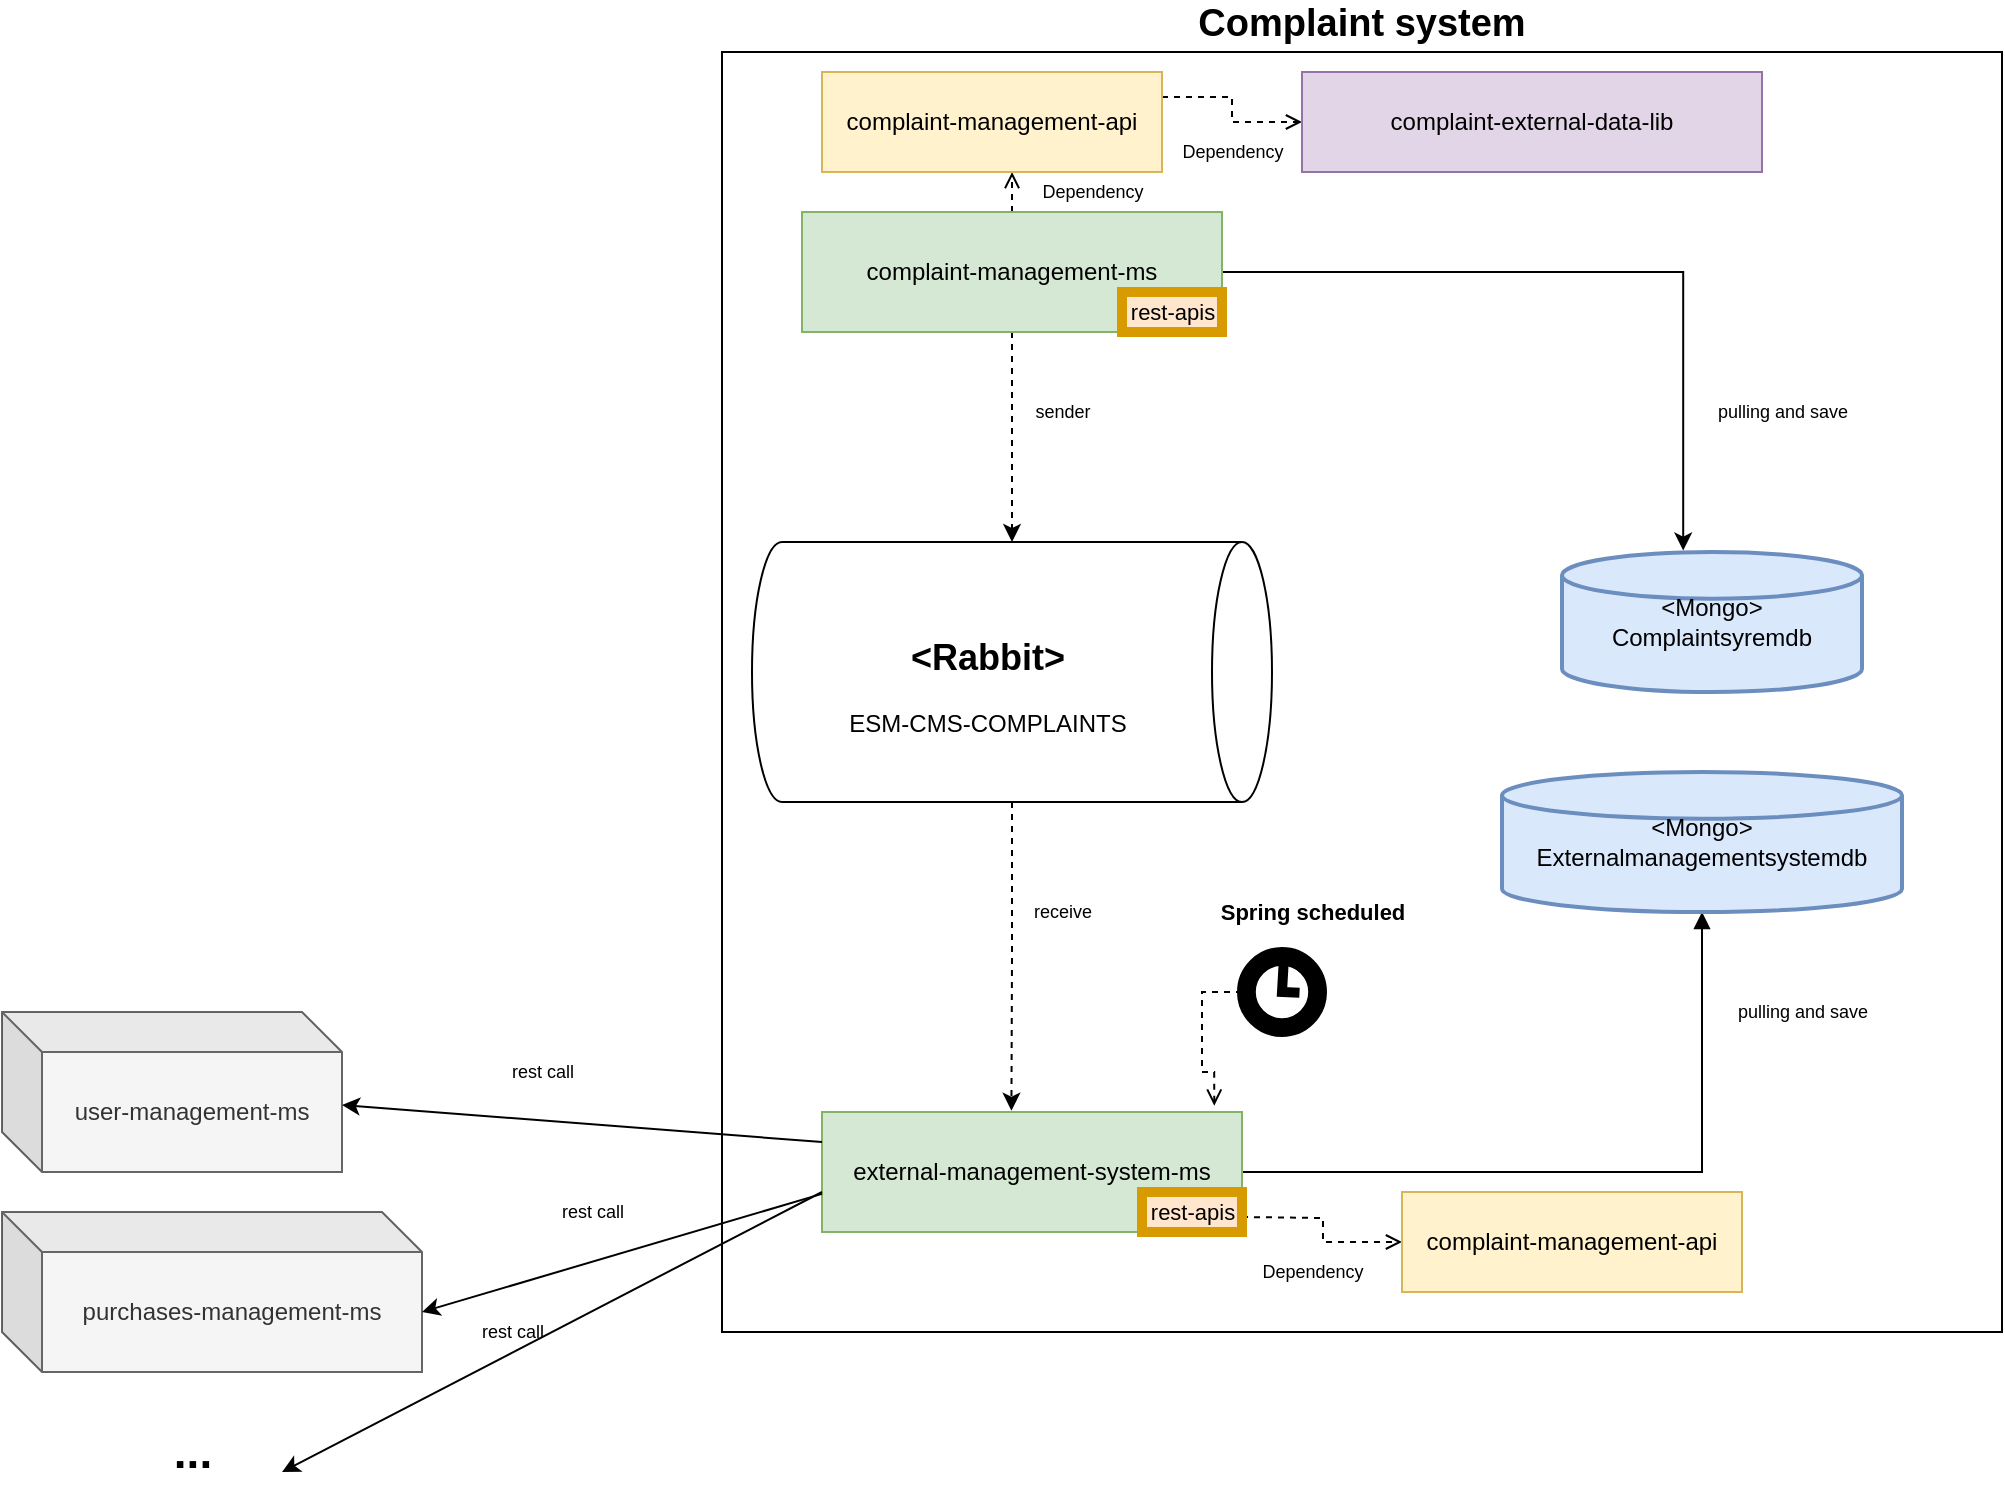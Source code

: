 <mxfile version="16.6.4" type="device" pages="6"><diagram id="a-svmC9drmVgPy0jW7FO" name="Arch"><mxGraphModel dx="1826" dy="830" grid="1" gridSize="10" guides="1" tooltips="1" connect="1" arrows="1" fold="1" page="1" pageScale="1" pageWidth="850" pageHeight="1100" math="0" shadow="0"><root><mxCell id="0"/><mxCell id="1" parent="0"/><mxCell id="3KmKzK79fk2BICF-dOsV-7" value="user-management-ms" style="shape=cube;whiteSpace=wrap;html=1;boundedLbl=1;backgroundOutline=1;darkOpacity=0.05;darkOpacity2=0.1;fillColor=#f5f5f5;fontColor=#333333;strokeColor=#666666;" vertex="1" parent="1"><mxGeometry x="30" y="520" width="170" height="80" as="geometry"/></mxCell><mxCell id="3KmKzK79fk2BICF-dOsV-8" value="purchases-management-ms" style="shape=cube;whiteSpace=wrap;html=1;boundedLbl=1;backgroundOutline=1;darkOpacity=0.05;darkOpacity2=0.1;fillColor=#f5f5f5;fontColor=#333333;strokeColor=#666666;" vertex="1" parent="1"><mxGeometry x="30" y="620" width="210" height="80" as="geometry"/></mxCell><mxCell id="3KmKzK79fk2BICF-dOsV-9" value="&lt;b&gt;&lt;font style=&quot;font-size: 19px&quot;&gt;Complaint system&lt;/font&gt;&lt;/b&gt;" style="whiteSpace=wrap;html=1;aspect=fixed;align=center;labelPosition=center;verticalLabelPosition=top;verticalAlign=bottom;" vertex="1" parent="1"><mxGeometry x="390" y="40" width="640" height="640" as="geometry"/></mxCell><mxCell id="3KmKzK79fk2BICF-dOsV-10" value="&amp;lt;Mongo&amp;gt;&lt;br&gt;Complaintsyremdb" style="strokeWidth=2;html=1;shape=mxgraph.flowchart.database;whiteSpace=wrap;fillColor=#dae8fc;strokeColor=#6c8ebf;" vertex="1" parent="1"><mxGeometry x="810" y="290" width="150" height="70" as="geometry"/></mxCell><mxCell id="3KmKzK79fk2BICF-dOsV-21" style="edgeStyle=orthogonalEdgeStyle;rounded=0;orthogonalLoop=1;jettySize=auto;html=1;exitX=0;exitY=0.5;exitDx=0;exitDy=0;exitPerimeter=0;entryX=0.451;entryY=-0.011;entryDx=0;entryDy=0;entryPerimeter=0;fontSize=23;horizontal=0;dashed=1;" edge="1" parent="1" source="3KmKzK79fk2BICF-dOsV-11" target="3KmKzK79fk2BICF-dOsV-13"><mxGeometry relative="1" as="geometry"/></mxCell><mxCell id="3KmKzK79fk2BICF-dOsV-11" value="&lt;h2&gt;&amp;lt;Rabbit&amp;gt;&lt;/h2&gt;ESM-CMS-COMPLAINTS" style="shape=cylinder3;whiteSpace=wrap;html=1;boundedLbl=1;backgroundOutline=1;size=15;rotation=90;flipH=1;verticalAlign=middle;labelPosition=center;verticalLabelPosition=middle;align=center;horizontal=0;" vertex="1" parent="1"><mxGeometry x="470" y="220" width="130" height="260" as="geometry"/></mxCell><mxCell id="3KmKzK79fk2BICF-dOsV-20" style="edgeStyle=orthogonalEdgeStyle;rounded=0;orthogonalLoop=1;jettySize=auto;html=1;exitX=0.5;exitY=1;exitDx=0;exitDy=0;entryX=1;entryY=0.5;entryDx=0;entryDy=0;entryPerimeter=0;fontSize=23;dashed=1;" edge="1" parent="1" source="3KmKzK79fk2BICF-dOsV-12" target="3KmKzK79fk2BICF-dOsV-11"><mxGeometry relative="1" as="geometry"/></mxCell><mxCell id="3KmKzK79fk2BICF-dOsV-22" style="edgeStyle=orthogonalEdgeStyle;rounded=0;orthogonalLoop=1;jettySize=auto;html=1;exitX=1;exitY=0.5;exitDx=0;exitDy=0;entryX=0.404;entryY=-0.01;entryDx=0;entryDy=0;entryPerimeter=0;fontSize=23;" edge="1" parent="1" source="3KmKzK79fk2BICF-dOsV-12" target="3KmKzK79fk2BICF-dOsV-10"><mxGeometry relative="1" as="geometry"/></mxCell><mxCell id="cHWh4fPElAcvkC4nedw1-3" style="edgeStyle=orthogonalEdgeStyle;rounded=0;orthogonalLoop=1;jettySize=auto;html=1;exitX=0.5;exitY=0;exitDx=0;exitDy=0;entryX=0.559;entryY=1;entryDx=0;entryDy=0;entryPerimeter=0;fontSize=9;startArrow=none;startFill=0;endArrow=open;endFill=0;dashed=1;" edge="1" parent="1" source="3KmKzK79fk2BICF-dOsV-12" target="cHWh4fPElAcvkC4nedw1-1"><mxGeometry relative="1" as="geometry"/></mxCell><mxCell id="3KmKzK79fk2BICF-dOsV-12" value="complaint-management-ms" style="rounded=0;whiteSpace=wrap;html=1;fillColor=#d5e8d4;strokeColor=#82b366;" vertex="1" parent="1"><mxGeometry x="430" y="120" width="210" height="60" as="geometry"/></mxCell><mxCell id="pYyy9p0q81h9WNiXbYye-2" style="edgeStyle=orthogonalEdgeStyle;rounded=0;orthogonalLoop=1;jettySize=auto;html=1;exitX=1;exitY=0.5;exitDx=0;exitDy=0;fontSize=9;startArrow=none;startFill=0;endArrow=block;endFill=1;" edge="1" parent="1" source="3KmKzK79fk2BICF-dOsV-13" target="pYyy9p0q81h9WNiXbYye-1"><mxGeometry relative="1" as="geometry"/></mxCell><mxCell id="3KmKzK79fk2BICF-dOsV-13" value="external-management-system-ms" style="rounded=0;whiteSpace=wrap;html=1;fillColor=#d5e8d4;strokeColor=#82b366;" vertex="1" parent="1"><mxGeometry x="440" y="570" width="210" height="60" as="geometry"/></mxCell><mxCell id="3KmKzK79fk2BICF-dOsV-16" value="" style="endArrow=classic;html=1;rounded=0;exitX=0;exitY=0.25;exitDx=0;exitDy=0;" edge="1" parent="1" source="3KmKzK79fk2BICF-dOsV-13" target="3KmKzK79fk2BICF-dOsV-7"><mxGeometry width="50" height="50" relative="1" as="geometry"><mxPoint x="430" y="590" as="sourcePoint"/><mxPoint x="420" y="480" as="targetPoint"/></mxGeometry></mxCell><mxCell id="3KmKzK79fk2BICF-dOsV-17" value="" style="endArrow=classic;html=1;rounded=0;entryX=0;entryY=0;entryDx=210;entryDy=50;entryPerimeter=0;" edge="1" parent="1" target="3KmKzK79fk2BICF-dOsV-8"><mxGeometry width="50" height="50" relative="1" as="geometry"><mxPoint x="440" y="610.95" as="sourcePoint"/><mxPoint x="210" y="589.045" as="targetPoint"/></mxGeometry></mxCell><mxCell id="3KmKzK79fk2BICF-dOsV-18" value="..." style="text;html=1;align=center;verticalAlign=middle;resizable=0;points=[];autosize=1;strokeColor=none;fillColor=none;strokeWidth=5;perimeterSpacing=4;fontSize=23;fontStyle=1" vertex="1" parent="1"><mxGeometry x="110" y="725" width="30" height="30" as="geometry"/></mxCell><mxCell id="3KmKzK79fk2BICF-dOsV-19" value="" style="endArrow=classic;html=1;rounded=0;" edge="1" parent="1"><mxGeometry width="50" height="50" relative="1" as="geometry"><mxPoint x="440" y="610" as="sourcePoint"/><mxPoint x="170" y="750" as="targetPoint"/></mxGeometry></mxCell><mxCell id="1uCZhuBHQfSZ5UrgovDU-2" style="edgeStyle=orthogonalEdgeStyle;rounded=0;orthogonalLoop=1;jettySize=auto;html=1;exitX=1;exitY=0.25;exitDx=0;exitDy=0;fontSize=9;startArrow=none;startFill=0;endArrow=open;endFill=0;dashed=1;" edge="1" parent="1" source="cHWh4fPElAcvkC4nedw1-1" target="1uCZhuBHQfSZ5UrgovDU-1"><mxGeometry relative="1" as="geometry"/></mxCell><mxCell id="cHWh4fPElAcvkC4nedw1-1" value="complaint-management-api" style="rounded=0;whiteSpace=wrap;html=1;fillColor=#fff2cc;strokeColor=#d6b656;" vertex="1" parent="1"><mxGeometry x="440" y="50" width="170" height="50" as="geometry"/></mxCell><mxCell id="cHWh4fPElAcvkC4nedw1-4" value="Dependency" style="text;html=1;align=center;verticalAlign=middle;resizable=0;points=[];autosize=1;strokeColor=none;fillColor=none;fontSize=9;" vertex="1" parent="1"><mxGeometry x="540" y="100" width="70" height="20" as="geometry"/></mxCell><mxCell id="cHWh4fPElAcvkC4nedw1-5" value="sender" style="text;html=1;align=center;verticalAlign=middle;resizable=0;points=[];autosize=1;strokeColor=none;fillColor=none;fontSize=9;" vertex="1" parent="1"><mxGeometry x="540" y="210" width="40" height="20" as="geometry"/></mxCell><mxCell id="cHWh4fPElAcvkC4nedw1-6" value="receive" style="text;html=1;align=center;verticalAlign=middle;resizable=0;points=[];autosize=1;strokeColor=none;fillColor=none;fontSize=9;" vertex="1" parent="1"><mxGeometry x="540" y="460" width="40" height="20" as="geometry"/></mxCell><mxCell id="cHWh4fPElAcvkC4nedw1-8" value="pulling and save" style="text;html=1;align=center;verticalAlign=middle;resizable=0;points=[];autosize=1;strokeColor=none;fillColor=none;fontSize=9;" vertex="1" parent="1"><mxGeometry x="880" y="210" width="80" height="20" as="geometry"/></mxCell><mxCell id="cHWh4fPElAcvkC4nedw1-9" value="rest call" style="text;html=1;align=center;verticalAlign=middle;resizable=0;points=[];autosize=1;strokeColor=none;fillColor=none;fontSize=9;" vertex="1" parent="1"><mxGeometry x="275" y="540" width="50" height="20" as="geometry"/></mxCell><mxCell id="cHWh4fPElAcvkC4nedw1-10" value="rest call" style="text;html=1;align=center;verticalAlign=middle;resizable=0;points=[];autosize=1;strokeColor=none;fillColor=none;fontSize=9;" vertex="1" parent="1"><mxGeometry x="300" y="610" width="50" height="20" as="geometry"/></mxCell><mxCell id="cHWh4fPElAcvkC4nedw1-11" value="rest call" style="text;html=1;align=center;verticalAlign=middle;resizable=0;points=[];autosize=1;strokeColor=none;fillColor=none;fontSize=9;" vertex="1" parent="1"><mxGeometry x="260" y="670" width="50" height="20" as="geometry"/></mxCell><mxCell id="pYyy9p0q81h9WNiXbYye-1" value="&amp;lt;Mongo&amp;gt;&lt;br&gt;Externalmanagementsystemdb" style="strokeWidth=2;html=1;shape=mxgraph.flowchart.database;whiteSpace=wrap;fillColor=#dae8fc;strokeColor=#6c8ebf;" vertex="1" parent="1"><mxGeometry x="780" y="400" width="200" height="70" as="geometry"/></mxCell><mxCell id="pYyy9p0q81h9WNiXbYye-3" value="pulling and save" style="text;html=1;align=center;verticalAlign=middle;resizable=0;points=[];autosize=1;strokeColor=none;fillColor=none;fontSize=9;" vertex="1" parent="1"><mxGeometry x="890" y="510" width="80" height="20" as="geometry"/></mxCell><mxCell id="1uCZhuBHQfSZ5UrgovDU-1" value="complaint-external-data-lib" style="rounded=0;whiteSpace=wrap;html=1;fillColor=#e1d5e7;strokeColor=#9673a6;" vertex="1" parent="1"><mxGeometry x="680" y="50" width="230" height="50" as="geometry"/></mxCell><mxCell id="1uCZhuBHQfSZ5UrgovDU-3" value="Dependency" style="text;html=1;align=center;verticalAlign=middle;resizable=0;points=[];autosize=1;strokeColor=none;fillColor=none;fontSize=9;" vertex="1" parent="1"><mxGeometry x="610" y="80" width="70" height="20" as="geometry"/></mxCell><mxCell id="1uCZhuBHQfSZ5UrgovDU-4" style="edgeStyle=orthogonalEdgeStyle;rounded=0;orthogonalLoop=1;jettySize=auto;html=1;exitX=1;exitY=0.25;exitDx=0;exitDy=0;fontSize=9;startArrow=none;startFill=0;endArrow=open;endFill=0;dashed=1;entryX=0;entryY=0.5;entryDx=0;entryDy=0;" edge="1" parent="1" target="6Of5t_OxBrHZek6CIid_-1"><mxGeometry relative="1" as="geometry"><mxPoint x="650" y="622.5" as="sourcePoint"/><mxPoint x="720" y="635.0" as="targetPoint"/></mxGeometry></mxCell><mxCell id="1uCZhuBHQfSZ5UrgovDU-6" value="Dependency" style="text;html=1;align=center;verticalAlign=middle;resizable=0;points=[];autosize=1;strokeColor=none;fillColor=none;fontSize=9;" vertex="1" parent="1"><mxGeometry x="650" y="640" width="70" height="20" as="geometry"/></mxCell><mxCell id="6Of5t_OxBrHZek6CIid_-1" value="complaint-management-api" style="rounded=0;whiteSpace=wrap;html=1;fillColor=#fff2cc;strokeColor=#d6b656;" vertex="1" parent="1"><mxGeometry x="730" y="610" width="170" height="50" as="geometry"/></mxCell><mxCell id="zWTxPnjyoFAPNDgA2lQ9-1" value="&lt;font style=&quot;font-size: 11px;&quot;&gt;rest-apis&lt;/font&gt;" style="html=1;fontSize=11;strokeWidth=5;fillColor=#ffe6cc;strokeColor=#d79b00;" vertex="1" parent="1"><mxGeometry x="590" y="160" width="50" height="20" as="geometry"/></mxCell><mxCell id="zWTxPnjyoFAPNDgA2lQ9-2" value="&lt;font style=&quot;font-size: 11px;&quot;&gt;rest-apis&lt;/font&gt;" style="html=1;fontSize=11;strokeWidth=5;fillColor=#ffe6cc;strokeColor=#d79b00;" vertex="1" parent="1"><mxGeometry x="600" y="610" width="50" height="20" as="geometry"/></mxCell><mxCell id="4m__vdyK4AvTgNHC8OS6-5" style="edgeStyle=orthogonalEdgeStyle;rounded=0;orthogonalLoop=1;jettySize=auto;html=1;exitX=0;exitY=0.5;exitDx=0;exitDy=0;exitPerimeter=0;entryX=0.934;entryY=-0.053;entryDx=0;entryDy=0;entryPerimeter=0;fontSize=11;startArrow=none;startFill=0;endArrow=open;endFill=0;dashed=1;" edge="1" parent="1" source="4m__vdyK4AvTgNHC8OS6-4" target="3KmKzK79fk2BICF-dOsV-13"><mxGeometry relative="1" as="geometry"/></mxCell><mxCell id="4m__vdyK4AvTgNHC8OS6-4" value="" style="points=[[0.145,0.145,0],[0.5,0,0],[0.855,0.145,0],[1,0.5,0],[0.855,0.855,0],[0.5,1,0],[0.145,0.855,0],[0,0.5,0]];shape=mxgraph.bpmn.event;html=1;verticalLabelPosition=bottom;labelBackgroundColor=#ffffff;verticalAlign=top;align=center;perimeter=ellipsePerimeter;outlineConnect=0;aspect=fixed;outline=standard;symbol=timer;fontSize=11;strokeWidth=5;" vertex="1" parent="1"><mxGeometry x="650" y="490" width="40" height="40" as="geometry"/></mxCell><mxCell id="4m__vdyK4AvTgNHC8OS6-6" value="&lt;b&gt;Spring scheduled&lt;/b&gt;" style="text;html=1;align=center;verticalAlign=middle;resizable=0;points=[];autosize=1;strokeColor=none;fillColor=none;fontSize=11;" vertex="1" parent="1"><mxGeometry x="630" y="460" width="110" height="20" as="geometry"/></mxCell></root></mxGraphModel></diagram><diagram id="zCuvMnPRHu4Ho4lkmtgt" name="complaint-external-data-lib"><mxGraphModel dx="1065" dy="484" grid="1" gridSize="10" guides="1" tooltips="1" connect="1" arrows="1" fold="1" page="1" pageScale="1" pageWidth="850" pageHeight="1100" math="0" shadow="0"><root><mxCell id="3CMVYPBcWS_rlQ8uWrX--0"/><mxCell id="3CMVYPBcWS_rlQ8uWrX--1" parent="3CMVYPBcWS_rlQ8uWrX--0"/><mxCell id="gdNWC45ybGNTCT8XXHbx-0" style="edgeStyle=orthogonalEdgeStyle;rounded=0;orthogonalLoop=1;jettySize=auto;html=1;exitX=1;exitY=0.5;exitDx=0;exitDy=0;" edge="1" parent="3CMVYPBcWS_rlQ8uWrX--1"><mxGeometry relative="1" as="geometry"><mxPoint x="170" y="202" as="sourcePoint"/><mxPoint x="170" y="202" as="targetPoint"/></mxGeometry></mxCell><mxCell id="gdNWC45ybGNTCT8XXHbx-1" style="edgeStyle=orthogonalEdgeStyle;rounded=0;orthogonalLoop=1;jettySize=auto;html=1;exitX=1;exitY=0.75;exitDx=0;exitDy=0;entryX=0;entryY=0.889;entryDx=0;entryDy=0;entryPerimeter=0;fontSize=19;startArrow=diamond;startFill=0;endArrow=block;endFill=0;" edge="1" parent="3CMVYPBcWS_rlQ8uWrX--1" source="gdNWC45ybGNTCT8XXHbx-2" target="gdNWC45ybGNTCT8XXHbx-16"><mxGeometry relative="1" as="geometry"/></mxCell><mxCell id="gdNWC45ybGNTCT8XXHbx-2" value="&lt;&lt;Abstract&gt;&gt;&#10;AdditionalData" style="swimlane;fontStyle=1;align=center;verticalAlign=top;childLayout=stackLayout;horizontal=1;startSize=43;horizontalStack=0;resizeParent=1;resizeParentMax=0;resizeLast=0;collapsible=1;marginBottom=0;fillColor=#f5f5f5;fontColor=#333333;strokeColor=#666666;" vertex="1" parent="3CMVYPBcWS_rlQ8uWrX--1"><mxGeometry x="290" y="147" width="200" height="51" as="geometry"/></mxCell><mxCell id="gdNWC45ybGNTCT8XXHbx-3" value="" style="line;strokeWidth=1;fillColor=none;align=left;verticalAlign=middle;spacingTop=-1;spacingLeft=3;spacingRight=3;rotatable=0;labelPosition=right;points=[];portConstraint=eastwest;" vertex="1" parent="gdNWC45ybGNTCT8XXHbx-2"><mxGeometry y="43" width="200" height="8" as="geometry"/></mxCell><mxCell id="gdNWC45ybGNTCT8XXHbx-4" style="edgeStyle=orthogonalEdgeStyle;rounded=0;orthogonalLoop=1;jettySize=auto;html=1;exitX=1;exitY=0.5;exitDx=0;exitDy=0;" edge="1" parent="gdNWC45ybGNTCT8XXHbx-2"><mxGeometry relative="1" as="geometry"><mxPoint x="200" y="56.5" as="sourcePoint"/><mxPoint x="200" y="56.5" as="targetPoint"/></mxGeometry></mxCell><mxCell id="gdNWC45ybGNTCT8XXHbx-5" style="edgeStyle=orthogonalEdgeStyle;rounded=0;orthogonalLoop=1;jettySize=auto;html=1;exitX=0.5;exitY=0;exitDx=0;exitDy=0;entryX=0.25;entryY=1;entryDx=0;entryDy=0;fontSize=19;startArrow=none;startFill=0;endArrow=block;endFill=0;" edge="1" parent="3CMVYPBcWS_rlQ8uWrX--1" source="gdNWC45ybGNTCT8XXHbx-6" target="gdNWC45ybGNTCT8XXHbx-2"><mxGeometry relative="1" as="geometry"/></mxCell><mxCell id="gdNWC45ybGNTCT8XXHbx-6" value="UserData" style="swimlane;fontStyle=1;align=center;verticalAlign=top;childLayout=stackLayout;horizontal=1;startSize=43;horizontalStack=0;resizeParent=1;resizeParentMax=0;resizeLast=0;collapsible=1;marginBottom=0;fillColor=#ffe6cc;strokeColor=#d79b00;" vertex="1" parent="3CMVYPBcWS_rlQ8uWrX--1"><mxGeometry x="130" y="330" width="200" height="128" as="geometry"/></mxCell><mxCell id="gdNWC45ybGNTCT8XXHbx-7" value="Id: UUID&#10;fullName: String&#10;emailAddress: String &#10;physicalAddress: String" style="text;strokeColor=none;fillColor=none;align=left;verticalAlign=top;spacingLeft=4;spacingRight=4;overflow=hidden;rotatable=0;points=[[0,0.5],[1,0.5]];portConstraint=eastwest;" vertex="1" parent="gdNWC45ybGNTCT8XXHbx-6"><mxGeometry y="43" width="200" height="77" as="geometry"/></mxCell><mxCell id="gdNWC45ybGNTCT8XXHbx-8" value="" style="line;strokeWidth=1;fillColor=none;align=left;verticalAlign=middle;spacingTop=-1;spacingLeft=3;spacingRight=3;rotatable=0;labelPosition=right;points=[];portConstraint=eastwest;" vertex="1" parent="gdNWC45ybGNTCT8XXHbx-6"><mxGeometry y="120" width="200" height="8" as="geometry"/></mxCell><mxCell id="gdNWC45ybGNTCT8XXHbx-9" style="edgeStyle=orthogonalEdgeStyle;rounded=0;orthogonalLoop=1;jettySize=auto;html=1;exitX=1;exitY=0.5;exitDx=0;exitDy=0;" edge="1" parent="gdNWC45ybGNTCT8XXHbx-6" source="gdNWC45ybGNTCT8XXHbx-7" target="gdNWC45ybGNTCT8XXHbx-7"><mxGeometry relative="1" as="geometry"/></mxCell><mxCell id="gdNWC45ybGNTCT8XXHbx-10" style="edgeStyle=orthogonalEdgeStyle;rounded=0;orthogonalLoop=1;jettySize=auto;html=1;exitX=0.5;exitY=0;exitDx=0;exitDy=0;entryX=0.37;entryY=1;entryDx=0;entryDy=0;entryPerimeter=0;fontSize=19;startArrow=none;startFill=0;endArrow=block;endFill=0;" edge="1" parent="3CMVYPBcWS_rlQ8uWrX--1" source="gdNWC45ybGNTCT8XXHbx-11" target="gdNWC45ybGNTCT8XXHbx-3"><mxGeometry relative="1" as="geometry"/></mxCell><mxCell id="gdNWC45ybGNTCT8XXHbx-11" value="PurchaseData" style="swimlane;fontStyle=1;align=center;verticalAlign=top;childLayout=stackLayout;horizontal=1;startSize=43;horizontalStack=0;resizeParent=1;resizeParentMax=0;resizeLast=0;collapsible=1;marginBottom=0;fillColor=#ffe6cc;strokeColor=#d79b00;" vertex="1" parent="3CMVYPBcWS_rlQ8uWrX--1"><mxGeometry x="350" y="330" width="200" height="188" as="geometry"/></mxCell><mxCell id="gdNWC45ybGNTCT8XXHbx-12" value="id: UUID&#10;userId: UUID&#10;productId: UUID&#10;productName: String&#10;pricePaidAmount: double&#10;priceCurrency: String&#10;discountPercent: float&#10;merchantId: UUID&#10;purchaseDate: Date" style="text;strokeColor=none;fillColor=none;align=left;verticalAlign=top;spacingLeft=4;spacingRight=4;overflow=hidden;rotatable=0;points=[[0,0.5],[1,0.5]];portConstraint=eastwest;" vertex="1" parent="gdNWC45ybGNTCT8XXHbx-11"><mxGeometry y="43" width="200" height="137" as="geometry"/></mxCell><mxCell id="gdNWC45ybGNTCT8XXHbx-13" value="" style="line;strokeWidth=1;fillColor=none;align=left;verticalAlign=middle;spacingTop=-1;spacingLeft=3;spacingRight=3;rotatable=0;labelPosition=right;points=[];portConstraint=eastwest;" vertex="1" parent="gdNWC45ybGNTCT8XXHbx-11"><mxGeometry y="180" width="200" height="8" as="geometry"/></mxCell><mxCell id="gdNWC45ybGNTCT8XXHbx-14" style="edgeStyle=orthogonalEdgeStyle;rounded=0;orthogonalLoop=1;jettySize=auto;html=1;exitX=1;exitY=0.5;exitDx=0;exitDy=0;" edge="1" parent="gdNWC45ybGNTCT8XXHbx-11" source="gdNWC45ybGNTCT8XXHbx-12" target="gdNWC45ybGNTCT8XXHbx-12"><mxGeometry relative="1" as="geometry"/></mxCell><mxCell id="gdNWC45ybGNTCT8XXHbx-15" value="&lt;&lt;Enum&gt;&gt;&#10;DataType" style="swimlane;fontStyle=1;align=center;verticalAlign=top;childLayout=stackLayout;horizontal=1;startSize=43;horizontalStack=0;resizeParent=1;resizeParentMax=0;resizeLast=0;collapsible=1;marginBottom=0;fillColor=#f9f7ed;strokeColor=#36393d;" vertex="1" parent="3CMVYPBcWS_rlQ8uWrX--1"><mxGeometry x="610" y="120" width="200" height="78" as="geometry"/></mxCell><mxCell id="gdNWC45ybGNTCT8XXHbx-16" value="USER, PURCHASE" style="text;strokeColor=none;fillColor=none;align=left;verticalAlign=top;spacingLeft=4;spacingRight=4;overflow=hidden;rotatable=0;points=[[0,0.5],[1,0.5]];portConstraint=eastwest;" vertex="1" parent="gdNWC45ybGNTCT8XXHbx-15"><mxGeometry y="43" width="200" height="27" as="geometry"/></mxCell><mxCell id="gdNWC45ybGNTCT8XXHbx-17" value="" style="line;strokeWidth=1;fillColor=none;align=left;verticalAlign=middle;spacingTop=-1;spacingLeft=3;spacingRight=3;rotatable=0;labelPosition=right;points=[];portConstraint=eastwest;" vertex="1" parent="gdNWC45ybGNTCT8XXHbx-15"><mxGeometry y="70" width="200" height="8" as="geometry"/></mxCell><mxCell id="gdNWC45ybGNTCT8XXHbx-18" style="edgeStyle=orthogonalEdgeStyle;rounded=0;orthogonalLoop=1;jettySize=auto;html=1;exitX=1;exitY=0.5;exitDx=0;exitDy=0;" edge="1" parent="gdNWC45ybGNTCT8XXHbx-15" source="gdNWC45ybGNTCT8XXHbx-16" target="gdNWC45ybGNTCT8XXHbx-16"><mxGeometry relative="1" as="geometry"/></mxCell><mxCell id="gdNWC45ybGNTCT8XXHbx-20" value="1" style="text;html=1;align=center;verticalAlign=middle;resizable=0;points=[];autosize=1;strokeColor=none;fillColor=none;fontSize=9;" vertex="1" parent="3CMVYPBcWS_rlQ8uWrX--1"><mxGeometry x="580" y="162.5" width="20" height="20" as="geometry"/></mxCell></root></mxGraphModel></diagram><diagram id="PJFE-AqkuvrtVpSV5BnK" name="complaint-management-api"><mxGraphModel dx="1278" dy="581" grid="1" gridSize="10" guides="1" tooltips="1" connect="1" arrows="1" fold="1" page="1" pageScale="1" pageWidth="850" pageHeight="1100" math="0" shadow="0"><root><mxCell id="wv0BPxdgqnFfUWn8-Z0D-0"/><mxCell id="wv0BPxdgqnFfUWn8-Z0D-1" parent="wv0BPxdgqnFfUWn8-Z0D-0"/><mxCell id="M7pFpBq7b4wkkB3CG1F5-0" value="complaint-external-data-lib" style="rounded=0;whiteSpace=wrap;html=1;fillColor=#e1d5e7;strokeColor=#9673a6;labelPosition=center;verticalLabelPosition=top;align=center;verticalAlign=bottom;" vertex="1" parent="wv0BPxdgqnFfUWn8-Z0D-1"><mxGeometry x="291" y="455" width="309" height="175" as="geometry"/></mxCell><mxCell id="oHQ4jSWGLUhJ4gdQXXFV-4" style="edgeStyle=orthogonalEdgeStyle;rounded=0;orthogonalLoop=1;jettySize=auto;html=1;exitX=0.5;exitY=0;exitDx=0;exitDy=0;entryX=0.5;entryY=1;entryDx=0;entryDy=0;fontSize=9;startArrow=none;startFill=0;endArrow=block;endFill=0;" edge="1" parent="wv0BPxdgqnFfUWn8-Z0D-1" source="RtDKhmErx5O5SfUEV3et-0" target="oHQ4jSWGLUhJ4gdQXXFV-0"><mxGeometry relative="1" as="geometry"/></mxCell><mxCell id="RtDKhmErx5O5SfUEV3et-0" value="ComplaintSystemDto" style="swimlane;fontStyle=1;align=center;verticalAlign=top;childLayout=stackLayout;horizontal=1;startSize=40;horizontalStack=0;resizeParent=1;resizeParentMax=0;resizeLast=0;collapsible=1;marginBottom=0;fillColor=#ffe6cc;strokeColor=#d79b00;" vertex="1" parent="wv0BPxdgqnFfUWn8-Z0D-1"><mxGeometry x="41" y="469" width="220" height="68" as="geometry"/></mxCell><mxCell id="RtDKhmErx5O5SfUEV3et-1" value=" " style="text;strokeColor=none;fillColor=none;align=left;verticalAlign=top;spacingLeft=4;spacingRight=4;overflow=hidden;rotatable=0;points=[[0,0.5],[1,0.5]];portConstraint=eastwest;" vertex="1" parent="RtDKhmErx5O5SfUEV3et-0"><mxGeometry y="40" width="220" height="20" as="geometry"/></mxCell><mxCell id="RtDKhmErx5O5SfUEV3et-2" value="" style="line;strokeWidth=1;fillColor=none;align=left;verticalAlign=middle;spacingTop=-1;spacingLeft=3;spacingRight=3;rotatable=0;labelPosition=right;points=[];portConstraint=eastwest;" vertex="1" parent="RtDKhmErx5O5SfUEV3et-0"><mxGeometry y="60" width="220" height="8" as="geometry"/></mxCell><mxCell id="RtDKhmErx5O5SfUEV3et-3" style="edgeStyle=orthogonalEdgeStyle;rounded=0;orthogonalLoop=1;jettySize=auto;html=1;exitX=1;exitY=0.5;exitDx=0;exitDy=0;" edge="1" parent="RtDKhmErx5O5SfUEV3et-0"><mxGeometry relative="1" as="geometry"><mxPoint x="220" y="85" as="sourcePoint"/><mxPoint x="220" y="85" as="targetPoint"/></mxGeometry></mxCell><mxCell id="RtDKhmErx5O5SfUEV3et-5" value="&lt;&lt;Abstract&gt;&gt;&#10;AdditionalDataDto" style="swimlane;fontStyle=1;align=center;verticalAlign=top;childLayout=stackLayout;horizontal=1;startSize=43;horizontalStack=0;resizeParent=1;resizeParentMax=0;resizeLast=0;collapsible=1;marginBottom=0;fillColor=#f5f5f5;fontColor=#333333;strokeColor=#666666;" vertex="1" parent="wv0BPxdgqnFfUWn8-Z0D-1"><mxGeometry x="381" y="542" width="200" height="51" as="geometry"/></mxCell><mxCell id="RtDKhmErx5O5SfUEV3et-8" style="edgeStyle=orthogonalEdgeStyle;rounded=0;orthogonalLoop=1;jettySize=auto;html=1;exitX=1.009;exitY=0.9;exitDx=0;exitDy=0;entryX=0;entryY=0.5;entryDx=0;entryDy=0;fontSize=19;startArrow=diamondThin;startFill=0;endArrow=open;endFill=0;exitPerimeter=0;" edge="1" parent="wv0BPxdgqnFfUWn8-Z0D-1" source="RtDKhmErx5O5SfUEV3et-1" target="RtDKhmErx5O5SfUEV3et-5"><mxGeometry relative="1" as="geometry"><mxPoint x="380" y="592.992" as="targetPoint"/><mxPoint x="261" y="554" as="sourcePoint"/></mxGeometry></mxCell><mxCell id="RtDKhmErx5O5SfUEV3et-23" value="*" style="text;html=1;align=center;verticalAlign=middle;resizable=0;points=[];autosize=1;strokeColor=none;fillColor=none;fontSize=19;" vertex="1" parent="wv0BPxdgqnFfUWn8-Z0D-1"><mxGeometry x="351" y="542" width="20" height="30" as="geometry"/></mxCell><mxCell id="Om2l6UOKOloaH7McARa4-4" style="edgeStyle=orthogonalEdgeStyle;rounded=0;orthogonalLoop=1;jettySize=auto;html=1;exitX=0.5;exitY=0;exitDx=0;exitDy=0;entryX=0.5;entryY=1;entryDx=0;entryDy=0;fontSize=11;startArrow=none;startFill=0;endArrow=block;endFill=0;" edge="1" parent="wv0BPxdgqnFfUWn8-Z0D-1" source="oHQ4jSWGLUhJ4gdQXXFV-0" target="Om2l6UOKOloaH7McARa4-0"><mxGeometry relative="1" as="geometry"/></mxCell><mxCell id="oHQ4jSWGLUhJ4gdQXXFV-0" value="BaseComplaintSystemDto" style="swimlane;fontStyle=1;align=center;verticalAlign=top;childLayout=stackLayout;horizontal=1;startSize=40;horizontalStack=0;resizeParent=1;resizeParentMax=0;resizeLast=0;collapsible=1;marginBottom=0;fillColor=#ffe6cc;strokeColor=#d79b00;" vertex="1" parent="wv0BPxdgqnFfUWn8-Z0D-1"><mxGeometry x="41" y="250" width="220" height="148" as="geometry"/></mxCell><mxCell id="oHQ4jSWGLUhJ4gdQXXFV-1" value="- id: String&#10;- userId: UUID&#10;- subject: String&#10;- complaint: String&#10;- associatedPurchase: UUID&#10;- Date: createdTime&#10;&#10;" style="text;strokeColor=none;fillColor=none;align=left;verticalAlign=top;spacingLeft=4;spacingRight=4;overflow=hidden;rotatable=0;points=[[0,0.5],[1,0.5]];portConstraint=eastwest;" vertex="1" parent="oHQ4jSWGLUhJ4gdQXXFV-0"><mxGeometry y="40" width="220" height="100" as="geometry"/></mxCell><mxCell id="oHQ4jSWGLUhJ4gdQXXFV-2" value="" style="line;strokeWidth=1;fillColor=none;align=left;verticalAlign=middle;spacingTop=-1;spacingLeft=3;spacingRight=3;rotatable=0;labelPosition=right;points=[];portConstraint=eastwest;" vertex="1" parent="oHQ4jSWGLUhJ4gdQXXFV-0"><mxGeometry y="140" width="220" height="8" as="geometry"/></mxCell><mxCell id="oHQ4jSWGLUhJ4gdQXXFV-3" style="edgeStyle=orthogonalEdgeStyle;rounded=0;orthogonalLoop=1;jettySize=auto;html=1;exitX=1;exitY=0.5;exitDx=0;exitDy=0;" edge="1" parent="oHQ4jSWGLUhJ4gdQXXFV-0" source="oHQ4jSWGLUhJ4gdQXXFV-1" target="oHQ4jSWGLUhJ4gdQXXFV-1"><mxGeometry relative="1" as="geometry"/></mxCell><mxCell id="S3JN4250Amu-7VZL0ZhI-0" value="ComplaintSystemNotification" style="swimlane;fontStyle=1;align=center;verticalAlign=top;childLayout=stackLayout;horizontal=1;startSize=40;horizontalStack=0;resizeParent=1;resizeParentMax=0;resizeLast=0;collapsible=1;marginBottom=0;fillColor=#ffe6cc;strokeColor=#d79b00;" vertex="1" parent="wv0BPxdgqnFfUWn8-Z0D-1"><mxGeometry x="351" y="255" width="220" height="78" as="geometry"/></mxCell><mxCell id="S3JN4250Amu-7VZL0ZhI-1" value=" " style="text;strokeColor=none;fillColor=none;align=left;verticalAlign=top;spacingLeft=4;spacingRight=4;overflow=hidden;rotatable=0;points=[[0,0.5],[1,0.5]];portConstraint=eastwest;" vertex="1" parent="S3JN4250Amu-7VZL0ZhI-0"><mxGeometry y="40" width="220" height="30" as="geometry"/></mxCell><mxCell id="S3JN4250Amu-7VZL0ZhI-2" value="" style="line;strokeWidth=1;fillColor=none;align=left;verticalAlign=middle;spacingTop=-1;spacingLeft=3;spacingRight=3;rotatable=0;labelPosition=right;points=[];portConstraint=eastwest;" vertex="1" parent="S3JN4250Amu-7VZL0ZhI-0"><mxGeometry y="70" width="220" height="8" as="geometry"/></mxCell><mxCell id="S3JN4250Amu-7VZL0ZhI-3" style="edgeStyle=orthogonalEdgeStyle;rounded=0;orthogonalLoop=1;jettySize=auto;html=1;exitX=1;exitY=0.5;exitDx=0;exitDy=0;" edge="1" parent="S3JN4250Amu-7VZL0ZhI-0" source="S3JN4250Amu-7VZL0ZhI-1" target="S3JN4250Amu-7VZL0ZhI-1"><mxGeometry relative="1" as="geometry"/></mxCell><mxCell id="S3JN4250Amu-7VZL0ZhI-6" value="&lt;&lt;Enum&gt;&gt;&#10;ComplaintSystemNotficationType" style="swimlane;fontStyle=1;align=center;verticalAlign=top;childLayout=stackLayout;horizontal=1;startSize=43;horizontalStack=0;resizeParent=1;resizeParentMax=0;resizeLast=0;collapsible=1;marginBottom=0;fillColor=#f9f7ed;strokeColor=#36393d;" vertex="1" parent="wv0BPxdgqnFfUWn8-Z0D-1"><mxGeometry x="591" y="365" width="200" height="78" as="geometry"/></mxCell><mxCell id="S3JN4250Amu-7VZL0ZhI-7" value="CREATED, DELETED, UPDATED" style="text;strokeColor=none;fillColor=none;align=left;verticalAlign=top;spacingLeft=4;spacingRight=4;overflow=hidden;rotatable=0;points=[[0,0.5],[1,0.5]];portConstraint=eastwest;" vertex="1" parent="S3JN4250Amu-7VZL0ZhI-6"><mxGeometry y="43" width="200" height="27" as="geometry"/></mxCell><mxCell id="S3JN4250Amu-7VZL0ZhI-8" value="" style="line;strokeWidth=1;fillColor=none;align=left;verticalAlign=middle;spacingTop=-1;spacingLeft=3;spacingRight=3;rotatable=0;labelPosition=right;points=[];portConstraint=eastwest;" vertex="1" parent="S3JN4250Amu-7VZL0ZhI-6"><mxGeometry y="70" width="200" height="8" as="geometry"/></mxCell><mxCell id="S3JN4250Amu-7VZL0ZhI-9" style="edgeStyle=orthogonalEdgeStyle;rounded=0;orthogonalLoop=1;jettySize=auto;html=1;exitX=1;exitY=0.5;exitDx=0;exitDy=0;" edge="1" parent="S3JN4250Amu-7VZL0ZhI-6" source="S3JN4250Amu-7VZL0ZhI-7" target="S3JN4250Amu-7VZL0ZhI-7"><mxGeometry relative="1" as="geometry"/></mxCell><mxCell id="S3JN4250Amu-7VZL0ZhI-10" style="edgeStyle=orthogonalEdgeStyle;rounded=0;orthogonalLoop=1;jettySize=auto;html=1;exitX=0;exitY=0.5;exitDx=0;exitDy=0;entryX=1.005;entryY=0.39;entryDx=0;entryDy=0;entryPerimeter=0;fontSize=9;startArrow=diamond;startFill=0;endArrow=open;endFill=0;" edge="1" parent="wv0BPxdgqnFfUWn8-Z0D-1" source="S3JN4250Amu-7VZL0ZhI-1" target="oHQ4jSWGLUhJ4gdQXXFV-1"><mxGeometry relative="1" as="geometry"/></mxCell><mxCell id="S3JN4250Amu-7VZL0ZhI-11" value="1" style="text;html=1;align=center;verticalAlign=middle;resizable=0;points=[];autosize=1;strokeColor=none;fillColor=none;fontSize=9;" vertex="1" parent="wv0BPxdgqnFfUWn8-Z0D-1"><mxGeometry x="261" y="305" width="20" height="20" as="geometry"/></mxCell><mxCell id="S3JN4250Amu-7VZL0ZhI-12" style="edgeStyle=orthogonalEdgeStyle;rounded=0;orthogonalLoop=1;jettySize=auto;html=1;exitX=1;exitY=0.5;exitDx=0;exitDy=0;entryX=0.335;entryY=0;entryDx=0;entryDy=0;entryPerimeter=0;fontSize=9;startArrow=diamond;startFill=0;endArrow=open;endFill=0;" edge="1" parent="wv0BPxdgqnFfUWn8-Z0D-1" source="S3JN4250Amu-7VZL0ZhI-1" target="S3JN4250Amu-7VZL0ZhI-6"><mxGeometry relative="1" as="geometry"/></mxCell><mxCell id="S3JN4250Amu-7VZL0ZhI-13" value="1" style="text;html=1;align=center;verticalAlign=middle;resizable=0;points=[];autosize=1;strokeColor=none;fillColor=none;fontSize=9;" vertex="1" parent="wv0BPxdgqnFfUWn8-Z0D-1"><mxGeometry x="661" y="345" width="20" height="20" as="geometry"/></mxCell><mxCell id="Om2l6UOKOloaH7McARa4-0" value="CreateComplaintSystemRequest" style="swimlane;fontStyle=1;align=center;verticalAlign=top;childLayout=stackLayout;horizontal=1;startSize=40;horizontalStack=0;resizeParent=1;resizeParentMax=0;resizeLast=0;collapsible=1;marginBottom=0;fillColor=#ffe6cc;strokeColor=#d79b00;" vertex="1" parent="wv0BPxdgqnFfUWn8-Z0D-1"><mxGeometry x="41" y="50" width="220" height="148" as="geometry"/></mxCell><mxCell id="Om2l6UOKOloaH7McARa4-1" value="- userId: UUID&#10;- subject: String&#10;- complaint: String&#10;- purchaseId: UUID&#10;&#10;" style="text;strokeColor=none;fillColor=none;align=left;verticalAlign=top;spacingLeft=4;spacingRight=4;overflow=hidden;rotatable=0;points=[[0,0.5],[1,0.5]];portConstraint=eastwest;" vertex="1" parent="Om2l6UOKOloaH7McARa4-0"><mxGeometry y="40" width="220" height="100" as="geometry"/></mxCell><mxCell id="Om2l6UOKOloaH7McARa4-2" value="" style="line;strokeWidth=1;fillColor=none;align=left;verticalAlign=middle;spacingTop=-1;spacingLeft=3;spacingRight=3;rotatable=0;labelPosition=right;points=[];portConstraint=eastwest;" vertex="1" parent="Om2l6UOKOloaH7McARa4-0"><mxGeometry y="140" width="220" height="8" as="geometry"/></mxCell><mxCell id="Om2l6UOKOloaH7McARa4-3" style="edgeStyle=orthogonalEdgeStyle;rounded=0;orthogonalLoop=1;jettySize=auto;html=1;exitX=1;exitY=0.5;exitDx=0;exitDy=0;" edge="1" parent="Om2l6UOKOloaH7McARa4-0" source="Om2l6UOKOloaH7McARa4-1" target="Om2l6UOKOloaH7McARa4-1"><mxGeometry relative="1" as="geometry"/></mxCell></root></mxGraphModel></diagram><diagram id="kF1Lp65ZlXZ0lACw1iPG" name="Class Diagram- complaint-management-ms"><mxGraphModel dx="2354" dy="684" grid="1" gridSize="10" guides="1" tooltips="1" connect="1" arrows="1" fold="1" page="1" pageScale="1" pageWidth="850" pageHeight="1100" math="0" shadow="0"><root><mxCell id="lwnlI-JJnD8mYBN_mgJR-0"/><mxCell id="lwnlI-JJnD8mYBN_mgJR-1" parent="lwnlI-JJnD8mYBN_mgJR-0"/><mxCell id="IKp5MBNSFgTfkibxz3SW-4" value="ComplaintManagementController" style="swimlane;fontStyle=1;align=center;verticalAlign=top;childLayout=stackLayout;horizontal=1;startSize=26;horizontalStack=0;resizeParent=1;resizeParentMax=0;resizeLast=0;collapsible=1;marginBottom=0;fontSize=9;strokeWidth=5;fillColor=#ffcc99;strokeColor=#36393d;" vertex="1" parent="lwnlI-JJnD8mYBN_mgJR-1"><mxGeometry x="-160" y="15" width="510" height="80" as="geometry"/></mxCell><mxCell id="IKp5MBNSFgTfkibxz3SW-6" value="" style="line;strokeWidth=1;fillColor=none;align=left;verticalAlign=middle;spacingTop=-1;spacingLeft=3;spacingRight=3;rotatable=0;labelPosition=right;points=[];portConstraint=eastwest;fontSize=9;" vertex="1" parent="IKp5MBNSFgTfkibxz3SW-4"><mxGeometry y="26" width="510" height="8" as="geometry"/></mxCell><mxCell id="IKp5MBNSFgTfkibxz3SW-7" value="+ BaseComplaintSystemDto createCompliantSystem(UUID userId, String subject, string complaint, UUID purhaseId)&#10;+ ComplaintSystemDto  getCompliantSystem(String id)" style="text;strokeColor=none;fillColor=none;align=left;verticalAlign=top;spacingLeft=4;spacingRight=4;overflow=hidden;rotatable=0;points=[[0,0.5],[1,0.5]];portConstraint=eastwest;fontSize=9;" vertex="1" parent="IKp5MBNSFgTfkibxz3SW-4"><mxGeometry y="34" width="510" height="46" as="geometry"/></mxCell><mxCell id="ygPcKAxy7cIjNuk5Fhrz-5" style="edgeStyle=orthogonalEdgeStyle;rounded=0;orthogonalLoop=1;jettySize=auto;html=1;exitX=0.5;exitY=0;exitDx=0;exitDy=0;entryX=0.268;entryY=0.982;entryDx=0;entryDy=0;entryPerimeter=0;fontSize=9;startArrow=none;startFill=0;endArrow=block;endFill=0;dashed=1;" edge="1" parent="lwnlI-JJnD8mYBN_mgJR-1" source="zfz9astqp_5eszEJ4vc1-4" target="ygPcKAxy7cIjNuk5Fhrz-2"><mxGeometry relative="1" as="geometry"/></mxCell><mxCell id="9oquXjHxbBt4FNaE5npN-2" style="edgeStyle=orthogonalEdgeStyle;rounded=0;orthogonalLoop=1;jettySize=auto;html=1;exitX=0.5;exitY=1;exitDx=0;exitDy=0;entryX=0.944;entryY=-0.062;entryDx=0;entryDy=0;entryPerimeter=0;fontSize=9;startArrow=diamondThin;startFill=0;endArrow=open;endFill=0;" edge="1" parent="lwnlI-JJnD8mYBN_mgJR-1" source="zfz9astqp_5eszEJ4vc1-4" target="zfz9astqp_5eszEJ4vc1-8"><mxGeometry relative="1" as="geometry"/></mxCell><mxCell id="SHrRDBhXvvjBSAYcctA_-3" style="edgeStyle=orthogonalEdgeStyle;rounded=0;orthogonalLoop=1;jettySize=auto;html=1;exitX=1;exitY=0.25;exitDx=0;exitDy=0;entryX=-0.005;entryY=0.262;entryDx=0;entryDy=0;entryPerimeter=0;fontSize=11;startArrow=diamond;startFill=0;endArrow=open;endFill=0;" edge="1" parent="lwnlI-JJnD8mYBN_mgJR-1" source="zfz9astqp_5eszEJ4vc1-4" target="SHrRDBhXvvjBSAYcctA_-2"><mxGeometry relative="1" as="geometry"/></mxCell><mxCell id="zfz9astqp_5eszEJ4vc1-4" value="ComplaintManagementServiceImpl" style="swimlane;fontStyle=1;align=center;verticalAlign=top;childLayout=stackLayout;horizontal=1;startSize=26;horizontalStack=0;resizeParent=1;resizeParentMax=0;resizeLast=0;collapsible=1;marginBottom=0;fontSize=9;strokeWidth=5;fillColor=#f8cecc;strokeColor=#b85450;" vertex="1" parent="lwnlI-JJnD8mYBN_mgJR-1"><mxGeometry x="446" y="180" width="160" height="34" as="geometry"/></mxCell><mxCell id="zfz9astqp_5eszEJ4vc1-6" value="" style="line;strokeWidth=1;fillColor=none;align=left;verticalAlign=middle;spacingTop=-1;spacingLeft=3;spacingRight=3;rotatable=0;labelPosition=right;points=[];portConstraint=eastwest;fontSize=9;" vertex="1" parent="zfz9astqp_5eszEJ4vc1-4"><mxGeometry y="26" width="160" height="8" as="geometry"/></mxCell><mxCell id="9oquXjHxbBt4FNaE5npN-1" style="edgeStyle=orthogonalEdgeStyle;rounded=0;orthogonalLoop=1;jettySize=auto;html=1;exitX=0;exitY=0.5;exitDx=0;exitDy=0;entryX=0.332;entryY=0.004;entryDx=0;entryDy=0;entryPerimeter=0;dashed=1;fontSize=9;startArrow=none;startFill=0;endArrow=open;endFill=0;" edge="1" parent="lwnlI-JJnD8mYBN_mgJR-1" source="zfz9astqp_5eszEJ4vc1-8" target="85rUIHCkqniPjH5Wfbn1-1"><mxGeometry relative="1" as="geometry"/></mxCell><mxCell id="zfz9astqp_5eszEJ4vc1-8" value="&lt;&lt;repository&gt;&gt;&#10;ComplaintSystemRepository" style="swimlane;fontStyle=1;align=center;verticalAlign=top;childLayout=stackLayout;horizontal=1;startSize=40;horizontalStack=0;resizeParent=1;resizeParentMax=0;resizeLast=0;collapsible=1;marginBottom=0;fontSize=9;strokeWidth=5;fillColor=#cce5ff;strokeColor=#36393d;" vertex="1" parent="lwnlI-JJnD8mYBN_mgJR-1"><mxGeometry x="300" y="270" width="160" height="48" as="geometry"/></mxCell><mxCell id="zfz9astqp_5eszEJ4vc1-10" value="" style="line;strokeWidth=1;fillColor=none;align=left;verticalAlign=middle;spacingTop=-1;spacingLeft=3;spacingRight=3;rotatable=0;labelPosition=right;points=[];portConstraint=eastwest;fontSize=9;" vertex="1" parent="zfz9astqp_5eszEJ4vc1-8"><mxGeometry y="40" width="160" height="8" as="geometry"/></mxCell><mxCell id="2Q7R2FscNVF8fIetEx8g-0" value="ComplaintManagementNotificationSender" style="swimlane;fontStyle=1;align=center;verticalAlign=top;childLayout=stackLayout;horizontal=1;startSize=40;horizontalStack=0;resizeParent=1;resizeParentMax=0;resizeLast=0;collapsible=1;marginBottom=0;fontSize=9;strokeWidth=5;fillColor=#f8cecc;strokeColor=#b85450;" vertex="1" parent="lwnlI-JJnD8mYBN_mgJR-1"><mxGeometry x="540" y="280" width="310" height="74" as="geometry"/></mxCell><mxCell id="2Q7R2FscNVF8fIetEx8g-2" value="" style="line;strokeWidth=1;fillColor=none;align=left;verticalAlign=middle;spacingTop=-1;spacingLeft=3;spacingRight=3;rotatable=0;labelPosition=right;points=[];portConstraint=eastwest;fontSize=9;" vertex="1" parent="2Q7R2FscNVF8fIetEx8g-0"><mxGeometry y="40" width="310" height="8" as="geometry"/></mxCell><mxCell id="2Q7R2FscNVF8fIetEx8g-3" value="+ void send(ComplaintSystemNotfication complaintSystemNotfication )" style="text;strokeColor=none;fillColor=none;align=left;verticalAlign=top;spacingLeft=4;spacingRight=4;overflow=hidden;rotatable=0;points=[[0,0.5],[1,0.5]];portConstraint=eastwest;fontSize=9;" vertex="1" parent="2Q7R2FscNVF8fIetEx8g-0"><mxGeometry y="48" width="310" height="26" as="geometry"/></mxCell><mxCell id="ygPcKAxy7cIjNuk5Fhrz-0" value="&lt;&lt;interface&gt;&gt;&#10;ComplaintManagementService" style="swimlane;fontStyle=1;align=center;verticalAlign=top;childLayout=stackLayout;horizontal=1;startSize=30;horizontalStack=0;resizeParent=1;resizeParentMax=0;resizeLast=0;collapsible=1;marginBottom=0;fontSize=9;strokeWidth=5;fillColor=#eeeeee;strokeColor=#36393d;" vertex="1" parent="lwnlI-JJnD8mYBN_mgJR-1"><mxGeometry x="390" y="15" width="510" height="84" as="geometry"/></mxCell><mxCell id="ygPcKAxy7cIjNuk5Fhrz-1" value="" style="line;strokeWidth=1;fillColor=none;align=left;verticalAlign=middle;spacingTop=-1;spacingLeft=3;spacingRight=3;rotatable=0;labelPosition=right;points=[];portConstraint=eastwest;fontSize=9;" vertex="1" parent="ygPcKAxy7cIjNuk5Fhrz-0"><mxGeometry y="30" width="510" height="8" as="geometry"/></mxCell><mxCell id="ygPcKAxy7cIjNuk5Fhrz-2" value="+ BaseComplaintSystemDto createCompliantSystem(UUID userId, String subject, string complaint, UUID purhaseId)&#10;+ ComplaintSystemDto  getCompliantSystem(String id)" style="text;strokeColor=none;fillColor=none;align=left;verticalAlign=top;spacingLeft=4;spacingRight=4;overflow=hidden;rotatable=0;points=[[0,0.5],[1,0.5]];portConstraint=eastwest;fontSize=9;" vertex="1" parent="ygPcKAxy7cIjNuk5Fhrz-0"><mxGeometry y="38" width="510" height="46" as="geometry"/></mxCell><mxCell id="ygPcKAxy7cIjNuk5Fhrz-3" style="edgeStyle=orthogonalEdgeStyle;rounded=0;orthogonalLoop=1;jettySize=auto;html=1;exitX=1;exitY=0.5;exitDx=0;exitDy=0;entryX=0.002;entryY=0.275;entryDx=0;entryDy=0;entryPerimeter=0;fontSize=9;startArrow=diamond;startFill=0;endArrow=open;endFill=0;" edge="1" parent="lwnlI-JJnD8mYBN_mgJR-1" source="IKp5MBNSFgTfkibxz3SW-7" target="ygPcKAxy7cIjNuk5Fhrz-2"><mxGeometry relative="1" as="geometry"/></mxCell><mxCell id="ygPcKAxy7cIjNuk5Fhrz-4" value="1" style="text;html=1;align=center;verticalAlign=middle;resizable=0;points=[];autosize=1;strokeColor=none;fillColor=none;fontSize=9;" vertex="1" parent="lwnlI-JJnD8mYBN_mgJR-1"><mxGeometry x="370" y="40" width="20" height="20" as="geometry"/></mxCell><mxCell id="ygPcKAxy7cIjNuk5Fhrz-8" style="edgeStyle=orthogonalEdgeStyle;rounded=0;orthogonalLoop=1;jettySize=auto;html=1;exitX=1;exitY=0.5;exitDx=0;exitDy=0;fontSize=9;startArrow=diamond;startFill=0;endArrow=open;endFill=0;" edge="1" parent="lwnlI-JJnD8mYBN_mgJR-1" target="2Q7R2FscNVF8fIetEx8g-0"><mxGeometry relative="1" as="geometry"><mxPoint x="606" y="207" as="sourcePoint"/><Array as="points"><mxPoint x="620" y="207"/><mxPoint x="620" y="220"/><mxPoint x="746" y="220"/></Array></mxGeometry></mxCell><mxCell id="ygPcKAxy7cIjNuk5Fhrz-9" value="1" style="text;html=1;align=center;verticalAlign=middle;resizable=0;points=[];autosize=1;strokeColor=none;fillColor=none;fontSize=9;" vertex="1" parent="lwnlI-JJnD8mYBN_mgJR-1"><mxGeometry x="750" y="246" width="20" height="20" as="geometry"/></mxCell><mxCell id="4WNEI_rMFgL8hqhEFvQk-0" value="ComplaintManagementConverter" style="swimlane;fontStyle=1;align=center;verticalAlign=top;childLayout=stackLayout;horizontal=1;startSize=26;horizontalStack=0;resizeParent=1;resizeParentMax=0;resizeLast=0;collapsible=1;marginBottom=0;fontSize=9;strokeWidth=5;fillColor=#f8cecc;strokeColor=#b85450;" vertex="1" parent="lwnlI-JJnD8mYBN_mgJR-1"><mxGeometry x="40" y="160" width="340" height="86" as="geometry"/></mxCell><mxCell id="4WNEI_rMFgL8hqhEFvQk-1" value="- modelMapper: ModelMapper" style="text;strokeColor=none;fillColor=none;align=left;verticalAlign=top;spacingLeft=4;spacingRight=4;overflow=hidden;rotatable=0;points=[[0,0.5],[1,0.5]];portConstraint=eastwest;fontSize=9;" vertex="1" parent="4WNEI_rMFgL8hqhEFvQk-0"><mxGeometry y="26" width="340" height="26" as="geometry"/></mxCell><mxCell id="4WNEI_rMFgL8hqhEFvQk-2" value="" style="line;strokeWidth=1;fillColor=none;align=left;verticalAlign=middle;spacingTop=-1;spacingLeft=3;spacingRight=3;rotatable=0;labelPosition=right;points=[];portConstraint=eastwest;fontSize=9;" vertex="1" parent="4WNEI_rMFgL8hqhEFvQk-0"><mxGeometry y="52" width="340" height="8" as="geometry"/></mxCell><mxCell id="4WNEI_rMFgL8hqhEFvQk-3" value="+ static ComplaintSystemDto  convert(ComplaintSystem complaint" style="text;strokeColor=none;fillColor=none;align=left;verticalAlign=top;spacingLeft=4;spacingRight=4;overflow=hidden;rotatable=0;points=[[0,0.5],[1,0.5]];portConstraint=eastwest;fontSize=9;fontStyle=1" vertex="1" parent="4WNEI_rMFgL8hqhEFvQk-0"><mxGeometry y="60" width="340" height="26" as="geometry"/></mxCell><mxCell id="4WNEI_rMFgL8hqhEFvQk-4" style="edgeStyle=orthogonalEdgeStyle;rounded=0;orthogonalLoop=1;jettySize=auto;html=1;exitX=0;exitY=0.5;exitDx=0;exitDy=0;entryX=1;entryY=0.5;entryDx=0;entryDy=0;fontSize=9;startArrow=none;startFill=0;endArrow=open;endFill=0;dashed=1;" edge="1" parent="lwnlI-JJnD8mYBN_mgJR-1" target="4WNEI_rMFgL8hqhEFvQk-1"><mxGeometry relative="1" as="geometry"><mxPoint x="446" y="199" as="sourcePoint"/></mxGeometry></mxCell><mxCell id="4WNEI_rMFgL8hqhEFvQk-5" value="using static&lt;br&gt;&amp;nbsp;method" style="text;html=1;align=center;verticalAlign=middle;resizable=0;points=[];autosize=1;strokeColor=none;fillColor=none;fontSize=9;" vertex="1" parent="lwnlI-JJnD8mYBN_mgJR-1"><mxGeometry x="380" y="164" width="60" height="30" as="geometry"/></mxCell><mxCell id="85rUIHCkqniPjH5Wfbn1-1" value="&lt;&lt;Document&gt;&gt;&#10;ComplaintSystem" style="swimlane;fontStyle=1;align=center;verticalAlign=top;childLayout=stackLayout;horizontal=1;startSize=40;horizontalStack=0;resizeParent=1;resizeParentMax=0;resizeLast=0;collapsible=1;marginBottom=0;fillColor=#d5e8d4;strokeColor=#82b366;" vertex="1" parent="lwnlI-JJnD8mYBN_mgJR-1"><mxGeometry x="100" y="419" width="220" height="232" as="geometry"/></mxCell><mxCell id="85rUIHCkqniPjH5Wfbn1-2" value="- id: String&#10;- userId: UUID&#10;- subject: String&#10;- complaint: String&#10;- associatedPurchase: UUID&#10;- Date: createdTime&#10;&#10;" style="text;strokeColor=none;fillColor=none;align=left;verticalAlign=top;spacingLeft=4;spacingRight=4;overflow=hidden;rotatable=0;points=[[0,0.5],[1,0.5]];portConstraint=eastwest;" vertex="1" parent="85rUIHCkqniPjH5Wfbn1-1"><mxGeometry y="40" width="220" height="184" as="geometry"/></mxCell><mxCell id="85rUIHCkqniPjH5Wfbn1-3" value="" style="line;strokeWidth=1;fillColor=none;align=left;verticalAlign=middle;spacingTop=-1;spacingLeft=3;spacingRight=3;rotatable=0;labelPosition=right;points=[];portConstraint=eastwest;" vertex="1" parent="85rUIHCkqniPjH5Wfbn1-1"><mxGeometry y="224" width="220" height="8" as="geometry"/></mxCell><mxCell id="9oquXjHxbBt4FNaE5npN-3" value="1" style="text;html=1;align=center;verticalAlign=middle;resizable=0;points=[];autosize=1;strokeColor=none;fillColor=none;fontSize=9;" vertex="1" parent="lwnlI-JJnD8mYBN_mgJR-1"><mxGeometry x="470" y="250" width="20" height="20" as="geometry"/></mxCell><mxCell id="SHrRDBhXvvjBSAYcctA_-0" value="ExternalManagementSystemService" style="swimlane;fontStyle=1;align=center;verticalAlign=top;childLayout=stackLayout;horizontal=1;startSize=40;horizontalStack=0;resizeParent=1;resizeParentMax=0;resizeLast=0;collapsible=1;marginBottom=0;fontSize=9;strokeWidth=5;fillColor=#f8cecc;strokeColor=#b85450;" vertex="1" parent="lwnlI-JJnD8mYBN_mgJR-1"><mxGeometry x="710" y="120" width="310" height="90" as="geometry"/></mxCell><mxCell id="SHrRDBhXvvjBSAYcctA_-1" value="" style="line;strokeWidth=1;fillColor=none;align=left;verticalAlign=middle;spacingTop=-1;spacingLeft=3;spacingRight=3;rotatable=0;labelPosition=right;points=[];portConstraint=eastwest;fontSize=9;" vertex="1" parent="SHrRDBhXvvjBSAYcctA_-0"><mxGeometry y="40" width="310" height="8" as="geometry"/></mxCell><mxCell id="SHrRDBhXvvjBSAYcctA_-2" value="+ void List&lt;AdditionalData&gt; getAdditionalData(String id)&#10;+ Map&lt;String, List&lt;AdditionalData&gt;&gt; getAdditionalData(List&lt;String&gt; ids)" style="text;strokeColor=none;fillColor=none;align=left;verticalAlign=top;spacingLeft=4;spacingRight=4;overflow=hidden;rotatable=0;points=[[0,0.5],[1,0.5]];portConstraint=eastwest;fontSize=9;" vertex="1" parent="SHrRDBhXvvjBSAYcctA_-0"><mxGeometry y="48" width="310" height="42" as="geometry"/></mxCell><mxCell id="SHrRDBhXvvjBSAYcctA_-4" value="1" style="text;html=1;align=center;verticalAlign=middle;resizable=0;points=[];autosize=1;strokeColor=none;fillColor=none;fontSize=11;" vertex="1" parent="lwnlI-JJnD8mYBN_mgJR-1"><mxGeometry x="680" y="144" width="20" height="20" as="geometry"/></mxCell></root></mxGraphModel></diagram><diagram id="IrNaIy-oTeaIXSXp1iZN" name="class diagram- external-management-system-ms"><mxGraphModel dx="2354" dy="684" grid="1" gridSize="10" guides="1" tooltips="1" connect="1" arrows="1" fold="1" page="1" pageScale="1" pageWidth="850" pageHeight="1100" math="0" shadow="0"><root><mxCell id="LZtX0DQRqFFYhWajov61-0"/><mxCell id="LZtX0DQRqFFYhWajov61-1" parent="LZtX0DQRqFFYhWajov61-0"/><mxCell id="id-k09D8xAT02p0fNmCG-0" style="edgeStyle=orthogonalEdgeStyle;rounded=0;orthogonalLoop=1;jettySize=auto;html=1;exitX=1;exitY=0.5;exitDx=0;exitDy=0;entryX=0.393;entryY=-0.002;entryDx=0;entryDy=0;entryPerimeter=0;fontSize=9;startArrow=diamond;startFill=0;endArrow=open;endFill=0;" edge="1" parent="LZtX0DQRqFFYhWajov61-1" source="HhQlr9Nt0Vt5L0TWaCWy-0" target="HZjuRpMpfVv7LRfVFQuE-0"><mxGeometry relative="1" as="geometry"/></mxCell><mxCell id="HhQlr9Nt0Vt5L0TWaCWy-0" value="ExternalManagemetSystemReceive" style="swimlane;fontStyle=1;align=center;verticalAlign=top;childLayout=stackLayout;horizontal=1;startSize=40;horizontalStack=0;resizeParent=1;resizeParentMax=0;resizeLast=0;collapsible=1;marginBottom=0;fontSize=9;strokeWidth=5;fillColor=#e1d5e7;strokeColor=#9673a6;" vertex="1" parent="LZtX0DQRqFFYhWajov61-1"><mxGeometry x="-30" y="30" width="320" height="74" as="geometry"/></mxCell><mxCell id="HhQlr9Nt0Vt5L0TWaCWy-1" value="" style="line;strokeWidth=1;fillColor=none;align=left;verticalAlign=middle;spacingTop=-1;spacingLeft=3;spacingRight=3;rotatable=0;labelPosition=right;points=[];portConstraint=eastwest;fontSize=9;" vertex="1" parent="HhQlr9Nt0Vt5L0TWaCWy-0"><mxGeometry y="40" width="320" height="8" as="geometry"/></mxCell><mxCell id="HhQlr9Nt0Vt5L0TWaCWy-2" value="+ void receive(ComplaintSystemNotfication complaintSystemNotfication )" style="text;strokeColor=none;fillColor=none;align=left;verticalAlign=top;spacingLeft=4;spacingRight=4;overflow=hidden;rotatable=0;points=[[0,0.5],[1,0.5]];portConstraint=eastwest;fontSize=9;" vertex="1" parent="HhQlr9Nt0Vt5L0TWaCWy-0"><mxGeometry y="48" width="320" height="26" as="geometry"/></mxCell><mxCell id="HZjuRpMpfVv7LRfVFQuE-0" value="&lt;&lt;interface&gt;&gt;&#10;ExternalManagementSystemService" style="swimlane;fontStyle=1;align=center;verticalAlign=top;childLayout=stackLayout;horizontal=1;startSize=40;horizontalStack=0;resizeParent=1;resizeParentMax=0;resizeLast=0;collapsible=1;marginBottom=0;fontSize=9;strokeWidth=5;fillColor=#ffcccc;strokeColor=#36393d;" vertex="1" parent="LZtX0DQRqFFYhWajov61-1"><mxGeometry x="410" y="80" width="450" height="130" as="geometry"/></mxCell><mxCell id="HZjuRpMpfVv7LRfVFQuE-1" value="" style="line;strokeWidth=1;fillColor=none;align=left;verticalAlign=middle;spacingTop=-1;spacingLeft=3;spacingRight=3;rotatable=0;labelPosition=right;points=[];portConstraint=eastwest;fontSize=9;" vertex="1" parent="HZjuRpMpfVv7LRfVFQuE-0"><mxGeometry y="40" width="450" height="8" as="geometry"/></mxCell><mxCell id="HZjuRpMpfVv7LRfVFQuE-2" value="void handleComplaintSystemNotficationCreated(ComplaintSystemNotfication complaintSystemNotfication )&#10;Map&lt;String, List&lt;AdditionalData&gt;&gt; getComplaintSystemAdditionalData(List&lt;String&gt; ids);&#10;void registerNewComplaintSystem(BaseComplaintSystemDto baseComplaintSystemDto)&#10;void deleteComplaintSystemData(BaseComplaintSystemDto baseComplaintSystemDto)&#10;void applyLoadingData()" style="text;strokeColor=none;fillColor=none;align=left;verticalAlign=top;spacingLeft=4;spacingRight=4;overflow=hidden;rotatable=0;points=[[0,0.5],[1,0.5]];portConstraint=eastwest;fontSize=9;" vertex="1" parent="HZjuRpMpfVv7LRfVFQuE-0"><mxGeometry y="48" width="450" height="82" as="geometry"/></mxCell><mxCell id="8rWA1O_UHTUCI1ClzC4o-26" value="ExternalManagemetSystemController" style="swimlane;fontStyle=1;align=center;verticalAlign=top;childLayout=stackLayout;horizontal=1;startSize=26;horizontalStack=0;resizeParent=1;resizeParentMax=0;resizeLast=0;collapsible=1;marginBottom=0;fontSize=9;strokeWidth=5;fillColor=#ffcc99;strokeColor=#36393d;" vertex="1" parent="LZtX0DQRqFFYhWajov61-1"><mxGeometry x="-160" y="140" width="510" height="80" as="geometry"/></mxCell><mxCell id="8rWA1O_UHTUCI1ClzC4o-27" value="" style="line;strokeWidth=1;fillColor=none;align=left;verticalAlign=middle;spacingTop=-1;spacingLeft=3;spacingRight=3;rotatable=0;labelPosition=right;points=[];portConstraint=eastwest;fontSize=9;" vertex="1" parent="8rWA1O_UHTUCI1ClzC4o-26"><mxGeometry y="26" width="510" height="8" as="geometry"/></mxCell><mxCell id="8rWA1O_UHTUCI1ClzC4o-28" value="+ List&lt;AdditionalData&gt; getAdditionalCompliantSystemData(String id)&#10;+ Map&lt;String, List&lt;AdditionalData&gt;&gt; getComplaintSystemAdditionalData(List&lt;String&gt; ids)&#10;+ void applyLoadingData()" style="text;strokeColor=none;fillColor=none;align=left;verticalAlign=top;spacingLeft=4;spacingRight=4;overflow=hidden;rotatable=0;points=[[0,0.5],[1,0.5]];portConstraint=eastwest;fontSize=9;" vertex="1" parent="8rWA1O_UHTUCI1ClzC4o-26"><mxGeometry y="34" width="510" height="46" as="geometry"/></mxCell><mxCell id="id-k09D8xAT02p0fNmCG-4" style="edgeStyle=orthogonalEdgeStyle;rounded=0;orthogonalLoop=1;jettySize=auto;html=1;exitX=0.5;exitY=1;exitDx=0;exitDy=0;entryX=0.5;entryY=0;entryDx=0;entryDy=0;fontSize=9;startArrow=diamond;startFill=0;endArrow=open;endFill=0;" edge="1" parent="LZtX0DQRqFFYhWajov61-1" source="8rWA1O_UHTUCI1ClzC4o-52" target="Ii_L8Od37lS50aT2tMoI-0"><mxGeometry relative="1" as="geometry"/></mxCell><mxCell id="id-k09D8xAT02p0fNmCG-6" style="edgeStyle=orthogonalEdgeStyle;rounded=0;orthogonalLoop=1;jettySize=auto;html=1;exitX=0.5;exitY=0;exitDx=0;exitDy=0;entryX=0.5;entryY=1;entryDx=0;entryDy=0;fontSize=9;startArrow=none;startFill=0;endArrow=block;endFill=0;dashed=1;" edge="1" parent="LZtX0DQRqFFYhWajov61-1" source="8rWA1O_UHTUCI1ClzC4o-52" target="HZjuRpMpfVv7LRfVFQuE-0"><mxGeometry relative="1" as="geometry"/></mxCell><mxCell id="laJBNuHnlEFn1zoHcdft-23" style="edgeStyle=orthogonalEdgeStyle;rounded=0;orthogonalLoop=1;jettySize=auto;html=1;exitX=1;exitY=0.5;exitDx=0;exitDy=0;entryX=0.796;entryY=-0.005;entryDx=0;entryDy=0;entryPerimeter=0;fontSize=11;startArrow=diamond;startFill=0;endArrow=open;endFill=0;" edge="1" parent="LZtX0DQRqFFYhWajov61-1" source="8rWA1O_UHTUCI1ClzC4o-52" target="laJBNuHnlEFn1zoHcdft-0"><mxGeometry relative="1" as="geometry"/></mxCell><mxCell id="8rWA1O_UHTUCI1ClzC4o-52" value="ExternalManagemetSystemServiceImpl" style="swimlane;fontStyle=1;align=center;verticalAlign=top;childLayout=stackLayout;horizontal=1;startSize=40;horizontalStack=0;resizeParent=1;resizeParentMax=0;resizeLast=0;collapsible=1;marginBottom=0;fontSize=9;strokeWidth=5;fillColor=#ffcccc;strokeColor=#36393d;" vertex="1" parent="LZtX0DQRqFFYhWajov61-1"><mxGeometry x="400" y="250" width="450" height="48" as="geometry"/></mxCell><mxCell id="8rWA1O_UHTUCI1ClzC4o-53" value="" style="line;strokeWidth=1;fillColor=none;align=left;verticalAlign=middle;spacingTop=-1;spacingLeft=3;spacingRight=3;rotatable=0;labelPosition=right;points=[];portConstraint=eastwest;fontSize=9;" vertex="1" parent="8rWA1O_UHTUCI1ClzC4o-52"><mxGeometry y="40" width="450" height="8" as="geometry"/></mxCell><mxCell id="8D5ykRBrlhekVx3MrgDj-0" style="edgeStyle=orthogonalEdgeStyle;rounded=0;orthogonalLoop=1;jettySize=auto;html=1;exitX=0;exitY=0.5;exitDx=0;exitDy=0;entryX=0.647;entryY=-0.009;entryDx=0;entryDy=0;entryPerimeter=0;dashed=1;fontSize=9;startArrow=none;startFill=0;endArrow=open;endFill=0;" edge="1" parent="LZtX0DQRqFFYhWajov61-1" source="Ii_L8Od37lS50aT2tMoI-0" target="OchrY2boG7tAB7DrySoa-1"><mxGeometry relative="1" as="geometry"/></mxCell><mxCell id="Ii_L8Od37lS50aT2tMoI-0" value="&lt;&lt;repository&gt;&gt;&#10;ExternalComplaintSystemDataRepository" style="swimlane;fontStyle=1;align=center;verticalAlign=top;childLayout=stackLayout;horizontal=1;startSize=40;horizontalStack=0;resizeParent=1;resizeParentMax=0;resizeLast=0;collapsible=1;marginBottom=0;fontSize=9;strokeWidth=5;fillColor=#cce5ff;strokeColor=#36393d;" vertex="1" parent="LZtX0DQRqFFYhWajov61-1"><mxGeometry x="530" y="360" width="204" height="48" as="geometry"/></mxCell><mxCell id="Ii_L8Od37lS50aT2tMoI-1" value="" style="line;strokeWidth=1;fillColor=none;align=left;verticalAlign=middle;spacingTop=-1;spacingLeft=3;spacingRight=3;rotatable=0;labelPosition=right;points=[];portConstraint=eastwest;fontSize=9;" vertex="1" parent="Ii_L8Od37lS50aT2tMoI-0"><mxGeometry y="40" width="204" height="8" as="geometry"/></mxCell><mxCell id="id-k09D8xAT02p0fNmCG-1" value="1" style="text;html=1;align=center;verticalAlign=middle;resizable=0;points=[];autosize=1;strokeColor=none;fillColor=none;fontSize=9;" vertex="1" parent="LZtX0DQRqFFYhWajov61-1"><mxGeometry x="580" y="10" width="20" height="20" as="geometry"/></mxCell><mxCell id="id-k09D8xAT02p0fNmCG-2" style="edgeStyle=orthogonalEdgeStyle;rounded=0;orthogonalLoop=1;jettySize=auto;html=1;exitX=1;exitY=0.5;exitDx=0;exitDy=0;entryX=0;entryY=0.75;entryDx=0;entryDy=0;fontSize=9;startArrow=diamond;startFill=0;endArrow=open;endFill=0;" edge="1" parent="LZtX0DQRqFFYhWajov61-1" source="8rWA1O_UHTUCI1ClzC4o-28" target="HZjuRpMpfVv7LRfVFQuE-0"><mxGeometry relative="1" as="geometry"/></mxCell><mxCell id="id-k09D8xAT02p0fNmCG-3" value="1" style="text;html=1;align=center;verticalAlign=middle;resizable=0;points=[];autosize=1;strokeColor=none;fillColor=none;fontSize=9;" vertex="1" parent="LZtX0DQRqFFYhWajov61-1"><mxGeometry x="380" y="170" width="20" height="20" as="geometry"/></mxCell><mxCell id="id-k09D8xAT02p0fNmCG-5" value="1" style="text;html=1;align=center;verticalAlign=middle;resizable=0;points=[];autosize=1;strokeColor=none;fillColor=none;fontSize=9;" vertex="1" parent="LZtX0DQRqFFYhWajov61-1"><mxGeometry x="640" y="330" width="20" height="20" as="geometry"/></mxCell><mxCell id="OchrY2boG7tAB7DrySoa-0" value="complaint-external-data-lib" style="rounded=0;whiteSpace=wrap;html=1;fillColor=#e1d5e7;strokeColor=#9673a6;labelPosition=center;verticalLabelPosition=top;align=center;verticalAlign=bottom;" vertex="1" parent="LZtX0DQRqFFYhWajov61-1"><mxGeometry x="320" y="463.5" width="240" height="86.5" as="geometry"/></mxCell><mxCell id="OchrY2boG7tAB7DrySoa-1" value="&lt;&lt;Document&gt;&gt;&#10;AdditionalCompliantSystemData" style="swimlane;fontStyle=1;align=center;verticalAlign=top;childLayout=stackLayout;horizontal=1;startSize=40;horizontalStack=0;resizeParent=1;resizeParentMax=0;resizeLast=0;collapsible=1;marginBottom=0;fillColor=#d5e8d4;strokeColor=#82b366;gradientColor=#97d077;" vertex="1" parent="LZtX0DQRqFFYhWajov61-1"><mxGeometry x="70" y="477.5" width="220" height="68" as="geometry"/></mxCell><mxCell id="OchrY2boG7tAB7DrySoa-2" value="- id: String" style="text;strokeColor=none;fillColor=none;align=left;verticalAlign=top;spacingLeft=4;spacingRight=4;overflow=hidden;rotatable=0;points=[[0,0.5],[1,0.5]];portConstraint=eastwest;" vertex="1" parent="OchrY2boG7tAB7DrySoa-1"><mxGeometry y="40" width="220" height="20" as="geometry"/></mxCell><mxCell id="OchrY2boG7tAB7DrySoa-3" value="" style="line;strokeWidth=1;fillColor=none;align=left;verticalAlign=middle;spacingTop=-1;spacingLeft=3;spacingRight=3;rotatable=0;labelPosition=right;points=[];portConstraint=eastwest;" vertex="1" parent="OchrY2boG7tAB7DrySoa-1"><mxGeometry y="60" width="220" height="8" as="geometry"/></mxCell><mxCell id="OchrY2boG7tAB7DrySoa-4" style="edgeStyle=orthogonalEdgeStyle;rounded=0;orthogonalLoop=1;jettySize=auto;html=1;exitX=1;exitY=0.5;exitDx=0;exitDy=0;" edge="1" parent="OchrY2boG7tAB7DrySoa-1"><mxGeometry relative="1" as="geometry"><mxPoint x="220" y="85" as="sourcePoint"/><mxPoint x="220" y="85" as="targetPoint"/></mxGeometry></mxCell><mxCell id="OchrY2boG7tAB7DrySoa-5" value="&lt;&lt;Abstract&gt;&gt;&#10;AdditionalDataDto" style="swimlane;fontStyle=1;align=center;verticalAlign=top;childLayout=stackLayout;horizontal=1;startSize=43;horizontalStack=0;resizeParent=1;resizeParentMax=0;resizeLast=0;collapsible=1;marginBottom=0;" vertex="1" parent="LZtX0DQRqFFYhWajov61-1"><mxGeometry x="350" y="477.5" width="200" height="51" as="geometry"/></mxCell><mxCell id="OchrY2boG7tAB7DrySoa-6" style="edgeStyle=orthogonalEdgeStyle;rounded=0;orthogonalLoop=1;jettySize=auto;html=1;exitX=1.009;exitY=0.9;exitDx=0;exitDy=0;entryX=0;entryY=0.5;entryDx=0;entryDy=0;fontSize=19;startArrow=diamondThin;startFill=0;endArrow=open;endFill=0;exitPerimeter=0;" edge="1" parent="LZtX0DQRqFFYhWajov61-1" source="OchrY2boG7tAB7DrySoa-2" target="OchrY2boG7tAB7DrySoa-5"><mxGeometry relative="1" as="geometry"><mxPoint x="409" y="601.492" as="targetPoint"/><mxPoint x="290" y="562.5" as="sourcePoint"/><Array as="points"><mxPoint x="310" y="536"/><mxPoint x="310" y="503"/></Array></mxGeometry></mxCell><mxCell id="OchrY2boG7tAB7DrySoa-7" value="*" style="text;html=1;align=center;verticalAlign=middle;resizable=0;points=[];autosize=1;strokeColor=none;fillColor=none;fontSize=19;" vertex="1" parent="LZtX0DQRqFFYhWajov61-1"><mxGeometry x="320" y="477.5" width="20" height="30" as="geometry"/></mxCell><mxCell id="OchrY2boG7tAB7DrySoa-9" style="edgeStyle=orthogonalEdgeStyle;rounded=0;orthogonalLoop=1;jettySize=auto;html=1;exitX=1;exitY=0.5;exitDx=0;exitDy=0;" edge="1" parent="LZtX0DQRqFFYhWajov61-1"><mxGeometry relative="1" as="geometry"><mxPoint x="820" y="430" as="sourcePoint"/><mxPoint x="820" y="430" as="targetPoint"/></mxGeometry></mxCell><mxCell id="fJYZmzrEyqvqK87qpPZ9-2" style="edgeStyle=orthogonalEdgeStyle;rounded=0;orthogonalLoop=1;jettySize=auto;html=1;exitX=0;exitY=0;exitDx=0;exitDy=0;entryX=0.799;entryY=-0.001;entryDx=0;entryDy=0;entryPerimeter=0;fontSize=11;startArrow=diamond;startFill=0;endArrow=open;endFill=0;" edge="1" parent="LZtX0DQRqFFYhWajov61-1" source="laJBNuHnlEFn1zoHcdft-0" target="fJYZmzrEyqvqK87qpPZ9-0"><mxGeometry relative="1" as="geometry"/></mxCell><mxCell id="laJBNuHnlEFn1zoHcdft-0" value="&lt;&lt;abstract&gt;&gt;&#10;ExternalDataComplaintStrategy" style="swimlane;fontStyle=1;align=center;verticalAlign=top;childLayout=stackLayout;horizontal=1;startSize=40;horizontalStack=0;resizeParent=1;resizeParentMax=0;resizeLast=0;collapsible=1;marginBottom=0;fontSize=9;strokeWidth=5;fillColor=#ffcccc;strokeColor=#36393d;" vertex="1" parent="LZtX0DQRqFFYhWajov61-1"><mxGeometry x="270" y="580" width="590" height="200" as="geometry"/></mxCell><mxCell id="laJBNuHnlEFn1zoHcdft-1" value="" style="line;strokeWidth=1;fillColor=none;align=left;verticalAlign=middle;spacingTop=-1;spacingLeft=3;spacingRight=3;rotatable=0;labelPosition=right;points=[];portConstraint=eastwest;fontSize=9;" vertex="1" parent="laJBNuHnlEFn1zoHcdft-0"><mxGeometry y="40" width="590" height="8" as="geometry"/></mxCell><mxCell id="laJBNuHnlEFn1zoHcdft-2" value="# RegisterLoadingExternalData createRegisterLoadingExternalData(String complaintId, Object sourceId)&#10;+ List&lt;RegisterLoadingExternalData&gt; applyLoadingData(List&lt;RegisterLoadingExternalData&gt; filterByType)&#10;+ public void applyLoadingData()&#10;+ protected void saveExternalDataIntoCompliant(RegisterLoadingExternalData registerLoadingExternalData, ResponseEntity&lt;ObjectNode&gt; data)&#10;+ public boolean isInProcess()&#10;&#10;///////////////////////// only this need impl when add new external system ///////////////////////////&#10;&#10;# abstract ResponseEntity&lt;ObjectNode&gt; getExternalDataById(RegisterLoadingExternalData registerLoadingExternalData)&#10;+ abstract RegisterLoadingExternalData createRegisterLoadingExternalData(BaseComplaintSystemDto baseComplaintSystemDto)&#10;# abstract String getTypeJsonObject()&#10;+ abstract DataType getDataType()&#10;" style="text;strokeColor=none;fillColor=none;align=left;verticalAlign=top;spacingLeft=4;spacingRight=4;overflow=hidden;rotatable=0;points=[[0,0.5],[1,0.5]];portConstraint=eastwest;fontSize=9;" vertex="1" parent="laJBNuHnlEFn1zoHcdft-0"><mxGeometry y="48" width="590" height="152" as="geometry"/></mxCell><mxCell id="laJBNuHnlEFn1zoHcdft-16" style="edgeStyle=orthogonalEdgeStyle;rounded=0;orthogonalLoop=1;jettySize=auto;html=1;exitX=0.5;exitY=1;exitDx=0;exitDy=0;entryX=0.485;entryY=-0.033;entryDx=0;entryDy=0;entryPerimeter=0;fontSize=11;startArrow=diamond;startFill=0;endArrow=open;endFill=0;" edge="1" parent="LZtX0DQRqFFYhWajov61-1" source="laJBNuHnlEFn1zoHcdft-3" target="laJBNuHnlEFn1zoHcdft-13"><mxGeometry relative="1" as="geometry"/></mxCell><mxCell id="laJBNuHnlEFn1zoHcdft-22" style="edgeStyle=orthogonalEdgeStyle;rounded=0;orthogonalLoop=1;jettySize=auto;html=1;exitX=0.5;exitY=0;exitDx=0;exitDy=0;entryX=0.5;entryY=1;entryDx=0;entryDy=0;fontSize=11;startArrow=none;startFill=0;endArrow=blockThin;endFill=0;" edge="1" parent="LZtX0DQRqFFYhWajov61-1" source="laJBNuHnlEFn1zoHcdft-3" target="laJBNuHnlEFn1zoHcdft-0"><mxGeometry relative="1" as="geometry"/></mxCell><mxCell id="laJBNuHnlEFn1zoHcdft-3" value="PurchaseDataCompliantStrategy" style="swimlane;fontStyle=1;align=center;verticalAlign=top;childLayout=stackLayout;horizontal=1;startSize=40;horizontalStack=0;resizeParent=1;resizeParentMax=0;resizeLast=0;collapsible=1;marginBottom=0;fontSize=9;strokeWidth=5;fillColor=#ffcccc;strokeColor=#36393d;" vertex="1" parent="LZtX0DQRqFFYhWajov61-1"><mxGeometry x="80" y="840" width="450" height="48" as="geometry"/></mxCell><mxCell id="laJBNuHnlEFn1zoHcdft-4" value="" style="line;strokeWidth=1;fillColor=none;align=left;verticalAlign=middle;spacingTop=-1;spacingLeft=3;spacingRight=3;rotatable=0;labelPosition=right;points=[];portConstraint=eastwest;fontSize=9;" vertex="1" parent="laJBNuHnlEFn1zoHcdft-3"><mxGeometry y="40" width="450" height="8" as="geometry"/></mxCell><mxCell id="laJBNuHnlEFn1zoHcdft-19" style="edgeStyle=orthogonalEdgeStyle;rounded=0;orthogonalLoop=1;jettySize=auto;html=1;exitX=0.5;exitY=1;exitDx=0;exitDy=0;entryX=0.462;entryY=-0.019;entryDx=0;entryDy=0;entryPerimeter=0;fontSize=11;startArrow=diamond;startFill=0;endArrow=open;endFill=0;" edge="1" parent="LZtX0DQRqFFYhWajov61-1" source="laJBNuHnlEFn1zoHcdft-5" target="laJBNuHnlEFn1zoHcdft-10"><mxGeometry relative="1" as="geometry"/></mxCell><mxCell id="laJBNuHnlEFn1zoHcdft-21" style="edgeStyle=orthogonalEdgeStyle;rounded=0;orthogonalLoop=1;jettySize=auto;html=1;exitX=0.5;exitY=0;exitDx=0;exitDy=0;entryX=0.5;entryY=1;entryDx=0;entryDy=0;fontSize=11;startArrow=none;startFill=0;endArrow=blockThin;endFill=0;" edge="1" parent="LZtX0DQRqFFYhWajov61-1" source="laJBNuHnlEFn1zoHcdft-5" target="laJBNuHnlEFn1zoHcdft-0"><mxGeometry relative="1" as="geometry"/></mxCell><mxCell id="laJBNuHnlEFn1zoHcdft-5" value="UserDataCompliantStrategy" style="swimlane;fontStyle=1;align=center;verticalAlign=top;childLayout=stackLayout;horizontal=1;startSize=40;horizontalStack=0;resizeParent=1;resizeParentMax=0;resizeLast=0;collapsible=1;marginBottom=0;fontSize=9;strokeWidth=5;fillColor=#ffcccc;strokeColor=#36393d;" vertex="1" parent="LZtX0DQRqFFYhWajov61-1"><mxGeometry x="560" y="840" width="450" height="48" as="geometry"/></mxCell><mxCell id="laJBNuHnlEFn1zoHcdft-6" value="" style="line;strokeWidth=1;fillColor=none;align=left;verticalAlign=middle;spacingTop=-1;spacingLeft=3;spacingRight=3;rotatable=0;labelPosition=right;points=[];portConstraint=eastwest;fontSize=9;" vertex="1" parent="laJBNuHnlEFn1zoHcdft-5"><mxGeometry y="40" width="450" height="8" as="geometry"/></mxCell><mxCell id="laJBNuHnlEFn1zoHcdft-10" value="UserManagementClient" style="swimlane;fontStyle=1;align=center;verticalAlign=top;childLayout=stackLayout;horizontal=1;startSize=20;horizontalStack=0;resizeParent=1;resizeParentMax=0;resizeLast=0;collapsible=1;marginBottom=0;fontSize=9;strokeWidth=5;fillColor=#ffcccc;strokeColor=#36393d;" vertex="1" parent="LZtX0DQRqFFYhWajov61-1"><mxGeometry x="560" y="940" width="450" height="54" as="geometry"/></mxCell><mxCell id="laJBNuHnlEFn1zoHcdft-11" value="" style="line;strokeWidth=1;fillColor=none;align=left;verticalAlign=middle;spacingTop=-1;spacingLeft=3;spacingRight=3;rotatable=0;labelPosition=right;points=[];portConstraint=eastwest;fontSize=9;" vertex="1" parent="laJBNuHnlEFn1zoHcdft-10"><mxGeometry y="20" width="450" height="8" as="geometry"/></mxCell><mxCell id="laJBNuHnlEFn1zoHcdft-12" value=" + ResponseEntity&lt;ObjectNode&gt; getUserData(UUID userId)" style="text;strokeColor=none;fillColor=none;align=left;verticalAlign=top;spacingLeft=4;spacingRight=4;overflow=hidden;rotatable=0;points=[[0,0.5],[1,0.5]];portConstraint=eastwest;fontSize=9;" vertex="1" parent="laJBNuHnlEFn1zoHcdft-10"><mxGeometry y="28" width="450" height="26" as="geometry"/></mxCell><mxCell id="laJBNuHnlEFn1zoHcdft-13" value="PurchaseManagementClient" style="swimlane;fontStyle=1;align=center;verticalAlign=top;childLayout=stackLayout;horizontal=1;startSize=20;horizontalStack=0;resizeParent=1;resizeParentMax=0;resizeLast=0;collapsible=1;marginBottom=0;fontSize=9;strokeWidth=5;fillColor=#ffcccc;strokeColor=#36393d;" vertex="1" parent="LZtX0DQRqFFYhWajov61-1"><mxGeometry x="80" y="940" width="450" height="54" as="geometry"/></mxCell><mxCell id="laJBNuHnlEFn1zoHcdft-14" value="" style="line;strokeWidth=1;fillColor=none;align=left;verticalAlign=middle;spacingTop=-1;spacingLeft=3;spacingRight=3;rotatable=0;labelPosition=right;points=[];portConstraint=eastwest;fontSize=9;" vertex="1" parent="laJBNuHnlEFn1zoHcdft-13"><mxGeometry y="20" width="450" height="8" as="geometry"/></mxCell><mxCell id="laJBNuHnlEFn1zoHcdft-15" value="ResponseEntity&lt;ObjectNode&gt; getPurchaseData(UUID purchaseId)" style="text;strokeColor=none;fillColor=none;align=left;verticalAlign=top;spacingLeft=4;spacingRight=4;overflow=hidden;rotatable=0;points=[[0,0.5],[1,0.5]];portConstraint=eastwest;fontSize=9;" vertex="1" parent="laJBNuHnlEFn1zoHcdft-13"><mxGeometry y="28" width="450" height="26" as="geometry"/></mxCell><mxCell id="laJBNuHnlEFn1zoHcdft-18" value="1" style="text;html=1;align=center;verticalAlign=middle;resizable=0;points=[];autosize=1;strokeColor=none;fillColor=none;fontSize=11;" vertex="1" parent="LZtX0DQRqFFYhWajov61-1"><mxGeometry x="310" y="910" width="20" height="20" as="geometry"/></mxCell><mxCell id="laJBNuHnlEFn1zoHcdft-20" value="1" style="text;html=1;align=center;verticalAlign=middle;resizable=0;points=[];autosize=1;strokeColor=none;fillColor=none;fontSize=11;" vertex="1" parent="LZtX0DQRqFFYhWajov61-1"><mxGeometry x="780" y="920" width="20" height="20" as="geometry"/></mxCell><mxCell id="laJBNuHnlEFn1zoHcdft-24" value="*" style="text;html=1;align=center;verticalAlign=middle;resizable=0;points=[];autosize=1;strokeColor=none;fillColor=none;fontSize=11;" vertex="1" parent="LZtX0DQRqFFYhWajov61-1"><mxGeometry x="750" y="540" width="20" height="20" as="geometry"/></mxCell><mxCell id="fJYZmzrEyqvqK87qpPZ9-10" style="edgeStyle=orthogonalEdgeStyle;rounded=0;orthogonalLoop=1;jettySize=auto;html=1;exitX=0;exitY=0.5;exitDx=0;exitDy=0;entryX=-0.004;entryY=0.138;entryDx=0;entryDy=0;entryPerimeter=0;fontSize=11;startArrow=none;startFill=0;endArrow=open;endFill=0;dashed=1;" edge="1" parent="LZtX0DQRqFFYhWajov61-1" source="fJYZmzrEyqvqK87qpPZ9-0" target="fJYZmzrEyqvqK87qpPZ9-4"><mxGeometry relative="1" as="geometry"/></mxCell><mxCell id="fJYZmzrEyqvqK87qpPZ9-0" value="&lt;&lt;repository&gt;&gt;&#10;ExternalComplaintSystemDataRepository" style="swimlane;fontStyle=1;align=center;verticalAlign=top;childLayout=stackLayout;horizontal=1;startSize=40;horizontalStack=0;resizeParent=1;resizeParentMax=0;resizeLast=0;collapsible=1;marginBottom=0;fontSize=9;strokeWidth=5;fillColor=#cce5ff;strokeColor=#36393d;" vertex="1" parent="LZtX0DQRqFFYhWajov61-1"><mxGeometry x="20" y="600" width="204" height="48" as="geometry"/></mxCell><mxCell id="fJYZmzrEyqvqK87qpPZ9-1" value="" style="line;strokeWidth=1;fillColor=none;align=left;verticalAlign=middle;spacingTop=-1;spacingLeft=3;spacingRight=3;rotatable=0;labelPosition=right;points=[];portConstraint=eastwest;fontSize=9;" vertex="1" parent="fJYZmzrEyqvqK87qpPZ9-0"><mxGeometry y="40" width="204" height="8" as="geometry"/></mxCell><mxCell id="fJYZmzrEyqvqK87qpPZ9-3" value="1" style="text;html=1;align=center;verticalAlign=middle;resizable=0;points=[];autosize=1;strokeColor=none;fillColor=none;fontSize=11;" vertex="1" parent="LZtX0DQRqFFYhWajov61-1"><mxGeometry x="190" y="570" width="20" height="20" as="geometry"/></mxCell><mxCell id="fJYZmzrEyqvqK87qpPZ9-4" value="&lt;&lt;Document&gt;&gt;&#10;RegisterLoadingExternalData" style="swimlane;fontStyle=1;align=center;verticalAlign=top;childLayout=stackLayout;horizontal=1;startSize=40;horizontalStack=0;resizeParent=1;resizeParentMax=0;resizeLast=0;collapsible=1;marginBottom=0;fillColor=#d5e8d4;strokeColor=#82b366;gradientColor=#97d077;" vertex="1" parent="LZtX0DQRqFFYhWajov61-1"><mxGeometry x="4" y="670" width="220" height="128" as="geometry"/></mxCell><mxCell id="fJYZmzrEyqvqK87qpPZ9-6" value="" style="line;strokeWidth=1;fillColor=none;align=left;verticalAlign=middle;spacingTop=-1;spacingLeft=3;spacingRight=3;rotatable=0;labelPosition=right;points=[];portConstraint=eastwest;" vertex="1" parent="fJYZmzrEyqvqK87qpPZ9-4"><mxGeometry y="40" width="220" height="8" as="geometry"/></mxCell><mxCell id="fJYZmzrEyqvqK87qpPZ9-5" value="- id: String&#10;- dataType: DataType&#10;- complaintId: String&#10;- sourceId: Object" style="text;strokeColor=none;fillColor=none;align=left;verticalAlign=top;spacingLeft=4;spacingRight=4;overflow=hidden;rotatable=0;points=[[0,0.5],[1,0.5]];portConstraint=eastwest;" vertex="1" parent="fJYZmzrEyqvqK87qpPZ9-4"><mxGeometry y="48" width="220" height="80" as="geometry"/></mxCell><mxCell id="fJYZmzrEyqvqK87qpPZ9-7" style="edgeStyle=orthogonalEdgeStyle;rounded=0;orthogonalLoop=1;jettySize=auto;html=1;exitX=1;exitY=0.5;exitDx=0;exitDy=0;" edge="1" parent="fJYZmzrEyqvqK87qpPZ9-4"><mxGeometry relative="1" as="geometry"><mxPoint x="220" y="85" as="sourcePoint"/><mxPoint x="220" y="85" as="targetPoint"/></mxGeometry></mxCell></root></mxGraphModel></diagram><diagram name="Arch-Widgets" id="-GVmwW75Ov6iSXr_fXbn"><mxGraphModel dx="1278" dy="581" grid="1" gridSize="10" guides="1" tooltips="1" connect="1" arrows="1" fold="1" page="1" pageScale="1" pageWidth="850" pageHeight="1100" math="0" shadow="0"><root><mxCell id="LGlTkE2_hEl62bg6-N_x-0"/><mxCell id="LGlTkE2_hEl62bg6-N_x-1" parent="LGlTkE2_hEl62bg6-N_x-0"/><mxCell id="LGlTkE2_hEl62bg6-N_x-2" value="user-management-ms" style="shape=cube;whiteSpace=wrap;html=1;boundedLbl=1;backgroundOutline=1;darkOpacity=0.05;darkOpacity2=0.1;fillColor=#f5f5f5;fontColor=#333333;strokeColor=#666666;" vertex="1" parent="LGlTkE2_hEl62bg6-N_x-1"><mxGeometry x="30" y="520" width="170" height="80" as="geometry"/></mxCell><mxCell id="LGlTkE2_hEl62bg6-N_x-3" value="purchases-management-ms" style="shape=cube;whiteSpace=wrap;html=1;boundedLbl=1;backgroundOutline=1;darkOpacity=0.05;darkOpacity2=0.1;fillColor=#f5f5f5;fontColor=#333333;strokeColor=#666666;" vertex="1" parent="LGlTkE2_hEl62bg6-N_x-1"><mxGeometry x="30" y="620" width="210" height="80" as="geometry"/></mxCell><mxCell id="LGlTkE2_hEl62bg6-N_x-4" value="&lt;b&gt;&lt;font style=&quot;font-size: 19px&quot;&gt;Complaint system&lt;/font&gt;&lt;/b&gt;" style="whiteSpace=wrap;html=1;aspect=fixed;align=center;labelPosition=center;verticalLabelPosition=top;verticalAlign=bottom;" vertex="1" parent="LGlTkE2_hEl62bg6-N_x-1"><mxGeometry x="390" y="40" width="640" height="640" as="geometry"/></mxCell><mxCell id="LGlTkE2_hEl62bg6-N_x-5" value="&amp;lt;Mongo&amp;gt;&lt;br&gt;Complaintsyremdb" style="strokeWidth=2;html=1;shape=mxgraph.flowchart.database;whiteSpace=wrap;fillColor=#dae8fc;strokeColor=#6c8ebf;" vertex="1" parent="LGlTkE2_hEl62bg6-N_x-1"><mxGeometry x="810" y="290" width="150" height="70" as="geometry"/></mxCell><mxCell id="LGlTkE2_hEl62bg6-N_x-6" style="edgeStyle=orthogonalEdgeStyle;rounded=0;orthogonalLoop=1;jettySize=auto;html=1;exitX=0;exitY=0.5;exitDx=0;exitDy=0;exitPerimeter=0;entryX=0.451;entryY=-0.011;entryDx=0;entryDy=0;entryPerimeter=0;fontSize=23;horizontal=0;dashed=1;" edge="1" parent="LGlTkE2_hEl62bg6-N_x-1" source="LGlTkE2_hEl62bg6-N_x-7" target="LGlTkE2_hEl62bg6-N_x-13"><mxGeometry relative="1" as="geometry"/></mxCell><mxCell id="LGlTkE2_hEl62bg6-N_x-7" value="&lt;h2&gt;&amp;lt;Rabbit&amp;gt;&lt;/h2&gt;ESM-CMS-COMPLAINTS" style="shape=cylinder3;whiteSpace=wrap;html=1;boundedLbl=1;backgroundOutline=1;size=15;rotation=90;flipH=1;verticalAlign=middle;labelPosition=center;verticalLabelPosition=middle;align=center;horizontal=0;" vertex="1" parent="LGlTkE2_hEl62bg6-N_x-1"><mxGeometry x="470" y="220" width="130" height="260" as="geometry"/></mxCell><mxCell id="LGlTkE2_hEl62bg6-N_x-8" style="edgeStyle=orthogonalEdgeStyle;rounded=0;orthogonalLoop=1;jettySize=auto;html=1;exitX=0.5;exitY=1;exitDx=0;exitDy=0;entryX=1;entryY=0.5;entryDx=0;entryDy=0;entryPerimeter=0;fontSize=23;dashed=1;" edge="1" parent="LGlTkE2_hEl62bg6-N_x-1" source="LGlTkE2_hEl62bg6-N_x-11" target="LGlTkE2_hEl62bg6-N_x-7"><mxGeometry relative="1" as="geometry"/></mxCell><mxCell id="LGlTkE2_hEl62bg6-N_x-9" style="edgeStyle=orthogonalEdgeStyle;rounded=0;orthogonalLoop=1;jettySize=auto;html=1;exitX=1;exitY=0.5;exitDx=0;exitDy=0;entryX=0.404;entryY=-0.01;entryDx=0;entryDy=0;entryPerimeter=0;fontSize=23;" edge="1" parent="LGlTkE2_hEl62bg6-N_x-1" source="LGlTkE2_hEl62bg6-N_x-11" target="LGlTkE2_hEl62bg6-N_x-5"><mxGeometry relative="1" as="geometry"/></mxCell><mxCell id="LGlTkE2_hEl62bg6-N_x-10" style="edgeStyle=orthogonalEdgeStyle;rounded=0;orthogonalLoop=1;jettySize=auto;html=1;exitX=0.5;exitY=0;exitDx=0;exitDy=0;entryX=0.559;entryY=1;entryDx=0;entryDy=0;entryPerimeter=0;fontSize=9;startArrow=none;startFill=0;endArrow=open;endFill=0;dashed=1;" edge="1" parent="LGlTkE2_hEl62bg6-N_x-1" source="LGlTkE2_hEl62bg6-N_x-11" target="LGlTkE2_hEl62bg6-N_x-19"><mxGeometry relative="1" as="geometry"/></mxCell><mxCell id="LGlTkE2_hEl62bg6-N_x-11" value="complaint-management-ms" style="rounded=0;whiteSpace=wrap;html=1;fillColor=#d5e8d4;strokeColor=#82b366;" vertex="1" parent="LGlTkE2_hEl62bg6-N_x-1"><mxGeometry x="430" y="120" width="210" height="60" as="geometry"/></mxCell><mxCell id="LGlTkE2_hEl62bg6-N_x-12" style="edgeStyle=orthogonalEdgeStyle;rounded=0;orthogonalLoop=1;jettySize=auto;html=1;exitX=1;exitY=0.5;exitDx=0;exitDy=0;fontSize=9;startArrow=none;startFill=0;endArrow=block;endFill=1;" edge="1" parent="LGlTkE2_hEl62bg6-N_x-1" source="LGlTkE2_hEl62bg6-N_x-13" target="LGlTkE2_hEl62bg6-N_x-27"><mxGeometry relative="1" as="geometry"/></mxCell><mxCell id="LGlTkE2_hEl62bg6-N_x-13" value="external-management-system-ms" style="rounded=0;whiteSpace=wrap;html=1;fillColor=#d5e8d4;strokeColor=#82b366;" vertex="1" parent="LGlTkE2_hEl62bg6-N_x-1"><mxGeometry x="440" y="570" width="210" height="60" as="geometry"/></mxCell><mxCell id="LGlTkE2_hEl62bg6-N_x-14" value="" style="endArrow=classic;html=1;rounded=0;exitX=0;exitY=0.25;exitDx=0;exitDy=0;" edge="1" parent="LGlTkE2_hEl62bg6-N_x-1" source="LGlTkE2_hEl62bg6-N_x-13" target="LGlTkE2_hEl62bg6-N_x-2"><mxGeometry width="50" height="50" relative="1" as="geometry"><mxPoint x="430" y="590" as="sourcePoint"/><mxPoint x="420" y="480" as="targetPoint"/></mxGeometry></mxCell><mxCell id="LGlTkE2_hEl62bg6-N_x-15" value="" style="endArrow=classic;html=1;rounded=0;entryX=0;entryY=0;entryDx=210;entryDy=50;entryPerimeter=0;" edge="1" parent="LGlTkE2_hEl62bg6-N_x-1" target="LGlTkE2_hEl62bg6-N_x-3"><mxGeometry width="50" height="50" relative="1" as="geometry"><mxPoint x="440" y="610.95" as="sourcePoint"/><mxPoint x="210" y="589.045" as="targetPoint"/></mxGeometry></mxCell><mxCell id="LGlTkE2_hEl62bg6-N_x-16" value="..." style="text;html=1;align=center;verticalAlign=middle;resizable=0;points=[];autosize=1;strokeColor=none;fillColor=none;strokeWidth=5;perimeterSpacing=4;fontSize=23;fontStyle=1" vertex="1" parent="LGlTkE2_hEl62bg6-N_x-1"><mxGeometry x="110" y="725" width="30" height="30" as="geometry"/></mxCell><mxCell id="LGlTkE2_hEl62bg6-N_x-17" value="" style="endArrow=classic;html=1;rounded=0;" edge="1" parent="LGlTkE2_hEl62bg6-N_x-1"><mxGeometry width="50" height="50" relative="1" as="geometry"><mxPoint x="440" y="610" as="sourcePoint"/><mxPoint x="170" y="750" as="targetPoint"/></mxGeometry></mxCell><mxCell id="LGlTkE2_hEl62bg6-N_x-18" style="edgeStyle=orthogonalEdgeStyle;rounded=0;orthogonalLoop=1;jettySize=auto;html=1;exitX=1;exitY=0.25;exitDx=0;exitDy=0;fontSize=9;startArrow=none;startFill=0;endArrow=open;endFill=0;dashed=1;" edge="1" parent="LGlTkE2_hEl62bg6-N_x-1" source="LGlTkE2_hEl62bg6-N_x-19" target="LGlTkE2_hEl62bg6-N_x-29"><mxGeometry relative="1" as="geometry"/></mxCell><mxCell id="LGlTkE2_hEl62bg6-N_x-19" value="complaint-management-api" style="rounded=0;whiteSpace=wrap;html=1;fillColor=#fff2cc;strokeColor=#d6b656;" vertex="1" parent="LGlTkE2_hEl62bg6-N_x-1"><mxGeometry x="440" y="50" width="170" height="50" as="geometry"/></mxCell><mxCell id="LGlTkE2_hEl62bg6-N_x-20" value="Dependency" style="text;html=1;align=center;verticalAlign=middle;resizable=0;points=[];autosize=1;strokeColor=none;fillColor=none;fontSize=9;" vertex="1" parent="LGlTkE2_hEl62bg6-N_x-1"><mxGeometry x="540" y="100" width="70" height="20" as="geometry"/></mxCell><mxCell id="LGlTkE2_hEl62bg6-N_x-21" value="sender" style="text;html=1;align=center;verticalAlign=middle;resizable=0;points=[];autosize=1;strokeColor=none;fillColor=none;fontSize=9;" vertex="1" parent="LGlTkE2_hEl62bg6-N_x-1"><mxGeometry x="540" y="210" width="40" height="20" as="geometry"/></mxCell><mxCell id="LGlTkE2_hEl62bg6-N_x-22" value="receive" style="text;html=1;align=center;verticalAlign=middle;resizable=0;points=[];autosize=1;strokeColor=none;fillColor=none;fontSize=9;" vertex="1" parent="LGlTkE2_hEl62bg6-N_x-1"><mxGeometry x="540" y="460" width="40" height="20" as="geometry"/></mxCell><mxCell id="LGlTkE2_hEl62bg6-N_x-23" value="pulling and save" style="text;html=1;align=center;verticalAlign=middle;resizable=0;points=[];autosize=1;strokeColor=none;fillColor=none;fontSize=9;" vertex="1" parent="LGlTkE2_hEl62bg6-N_x-1"><mxGeometry x="880" y="210" width="80" height="20" as="geometry"/></mxCell><mxCell id="LGlTkE2_hEl62bg6-N_x-24" value="rest call" style="text;html=1;align=center;verticalAlign=middle;resizable=0;points=[];autosize=1;strokeColor=none;fillColor=none;fontSize=9;" vertex="1" parent="LGlTkE2_hEl62bg6-N_x-1"><mxGeometry x="275" y="540" width="50" height="20" as="geometry"/></mxCell><mxCell id="LGlTkE2_hEl62bg6-N_x-25" value="rest call" style="text;html=1;align=center;verticalAlign=middle;resizable=0;points=[];autosize=1;strokeColor=none;fillColor=none;fontSize=9;" vertex="1" parent="LGlTkE2_hEl62bg6-N_x-1"><mxGeometry x="300" y="610" width="50" height="20" as="geometry"/></mxCell><mxCell id="LGlTkE2_hEl62bg6-N_x-26" value="rest call" style="text;html=1;align=center;verticalAlign=middle;resizable=0;points=[];autosize=1;strokeColor=none;fillColor=none;fontSize=9;" vertex="1" parent="LGlTkE2_hEl62bg6-N_x-1"><mxGeometry x="260" y="670" width="50" height="20" as="geometry"/></mxCell><mxCell id="LGlTkE2_hEl62bg6-N_x-27" value="&amp;lt;Mongo&amp;gt;&lt;br&gt;Externalmanagementsystemdb" style="strokeWidth=2;html=1;shape=mxgraph.flowchart.database;whiteSpace=wrap;fillColor=#dae8fc;strokeColor=#6c8ebf;" vertex="1" parent="LGlTkE2_hEl62bg6-N_x-1"><mxGeometry x="780" y="400" width="200" height="70" as="geometry"/></mxCell><mxCell id="LGlTkE2_hEl62bg6-N_x-28" value="pulling and save" style="text;html=1;align=center;verticalAlign=middle;resizable=0;points=[];autosize=1;strokeColor=none;fillColor=none;fontSize=9;" vertex="1" parent="LGlTkE2_hEl62bg6-N_x-1"><mxGeometry x="890" y="510" width="80" height="20" as="geometry"/></mxCell><mxCell id="LGlTkE2_hEl62bg6-N_x-29" value="complaint-external-data-lib" style="rounded=0;whiteSpace=wrap;html=1;fillColor=#e1d5e7;strokeColor=#9673a6;" vertex="1" parent="LGlTkE2_hEl62bg6-N_x-1"><mxGeometry x="680" y="50" width="230" height="50" as="geometry"/></mxCell><mxCell id="LGlTkE2_hEl62bg6-N_x-30" value="Dependency" style="text;html=1;align=center;verticalAlign=middle;resizable=0;points=[];autosize=1;strokeColor=none;fillColor=none;fontSize=9;" vertex="1" parent="LGlTkE2_hEl62bg6-N_x-1"><mxGeometry x="610" y="80" width="70" height="20" as="geometry"/></mxCell><mxCell id="LGlTkE2_hEl62bg6-N_x-31" style="edgeStyle=orthogonalEdgeStyle;rounded=0;orthogonalLoop=1;jettySize=auto;html=1;exitX=1;exitY=0.25;exitDx=0;exitDy=0;fontSize=9;startArrow=none;startFill=0;endArrow=open;endFill=0;dashed=1;entryX=0;entryY=0.5;entryDx=0;entryDy=0;" edge="1" parent="LGlTkE2_hEl62bg6-N_x-1" target="LGlTkE2_hEl62bg6-N_x-33"><mxGeometry relative="1" as="geometry"><mxPoint x="650" y="622.5" as="sourcePoint"/><mxPoint x="720" y="635.0" as="targetPoint"/></mxGeometry></mxCell><mxCell id="LGlTkE2_hEl62bg6-N_x-32" value="Dependency" style="text;html=1;align=center;verticalAlign=middle;resizable=0;points=[];autosize=1;strokeColor=none;fillColor=none;fontSize=9;" vertex="1" parent="LGlTkE2_hEl62bg6-N_x-1"><mxGeometry x="650" y="640" width="70" height="20" as="geometry"/></mxCell><mxCell id="LGlTkE2_hEl62bg6-N_x-33" value="complaint-management-api" style="rounded=0;whiteSpace=wrap;html=1;fillColor=#fff2cc;strokeColor=#d6b656;" vertex="1" parent="LGlTkE2_hEl62bg6-N_x-1"><mxGeometry x="730" y="610" width="170" height="50" as="geometry"/></mxCell><mxCell id="LGlTkE2_hEl62bg6-N_x-34" value="&lt;font style=&quot;font-size: 11px;&quot;&gt;rest-apis&lt;/font&gt;" style="html=1;fontSize=11;strokeWidth=5;fillColor=#ffe6cc;strokeColor=#d79b00;" vertex="1" parent="LGlTkE2_hEl62bg6-N_x-1"><mxGeometry x="590" y="160" width="50" height="20" as="geometry"/></mxCell><mxCell id="LGlTkE2_hEl62bg6-N_x-35" value="&lt;font style=&quot;font-size: 11px;&quot;&gt;rest-apis&lt;/font&gt;" style="html=1;fontSize=11;strokeWidth=5;fillColor=#ffe6cc;strokeColor=#d79b00;" vertex="1" parent="LGlTkE2_hEl62bg6-N_x-1"><mxGeometry x="600" y="610" width="50" height="20" as="geometry"/></mxCell><mxCell id="LGlTkE2_hEl62bg6-N_x-36" style="edgeStyle=orthogonalEdgeStyle;rounded=0;orthogonalLoop=1;jettySize=auto;html=1;exitX=0;exitY=0.5;exitDx=0;exitDy=0;exitPerimeter=0;entryX=0.934;entryY=-0.053;entryDx=0;entryDy=0;entryPerimeter=0;fontSize=11;startArrow=none;startFill=0;endArrow=open;endFill=0;dashed=1;" edge="1" parent="LGlTkE2_hEl62bg6-N_x-1" source="LGlTkE2_hEl62bg6-N_x-37" target="LGlTkE2_hEl62bg6-N_x-13"><mxGeometry relative="1" as="geometry"/></mxCell><mxCell id="LGlTkE2_hEl62bg6-N_x-37" value="" style="points=[[0.145,0.145,0],[0.5,0,0],[0.855,0.145,0],[1,0.5,0],[0.855,0.855,0],[0.5,1,0],[0.145,0.855,0],[0,0.5,0]];shape=mxgraph.bpmn.event;html=1;verticalLabelPosition=bottom;labelBackgroundColor=#ffffff;verticalAlign=top;align=center;perimeter=ellipsePerimeter;outlineConnect=0;aspect=fixed;outline=standard;symbol=timer;fontSize=11;strokeWidth=5;" vertex="1" parent="LGlTkE2_hEl62bg6-N_x-1"><mxGeometry x="650" y="490" width="40" height="40" as="geometry"/></mxCell><mxCell id="LGlTkE2_hEl62bg6-N_x-38" value="&lt;b&gt;Spring scheduled&lt;/b&gt;" style="text;html=1;align=center;verticalAlign=middle;resizable=0;points=[];autosize=1;strokeColor=none;fillColor=none;fontSize=11;" vertex="1" parent="LGlTkE2_hEl62bg6-N_x-1"><mxGeometry x="630" y="460" width="110" height="20" as="geometry"/></mxCell></root></mxGraphModel></diagram></mxfile>
